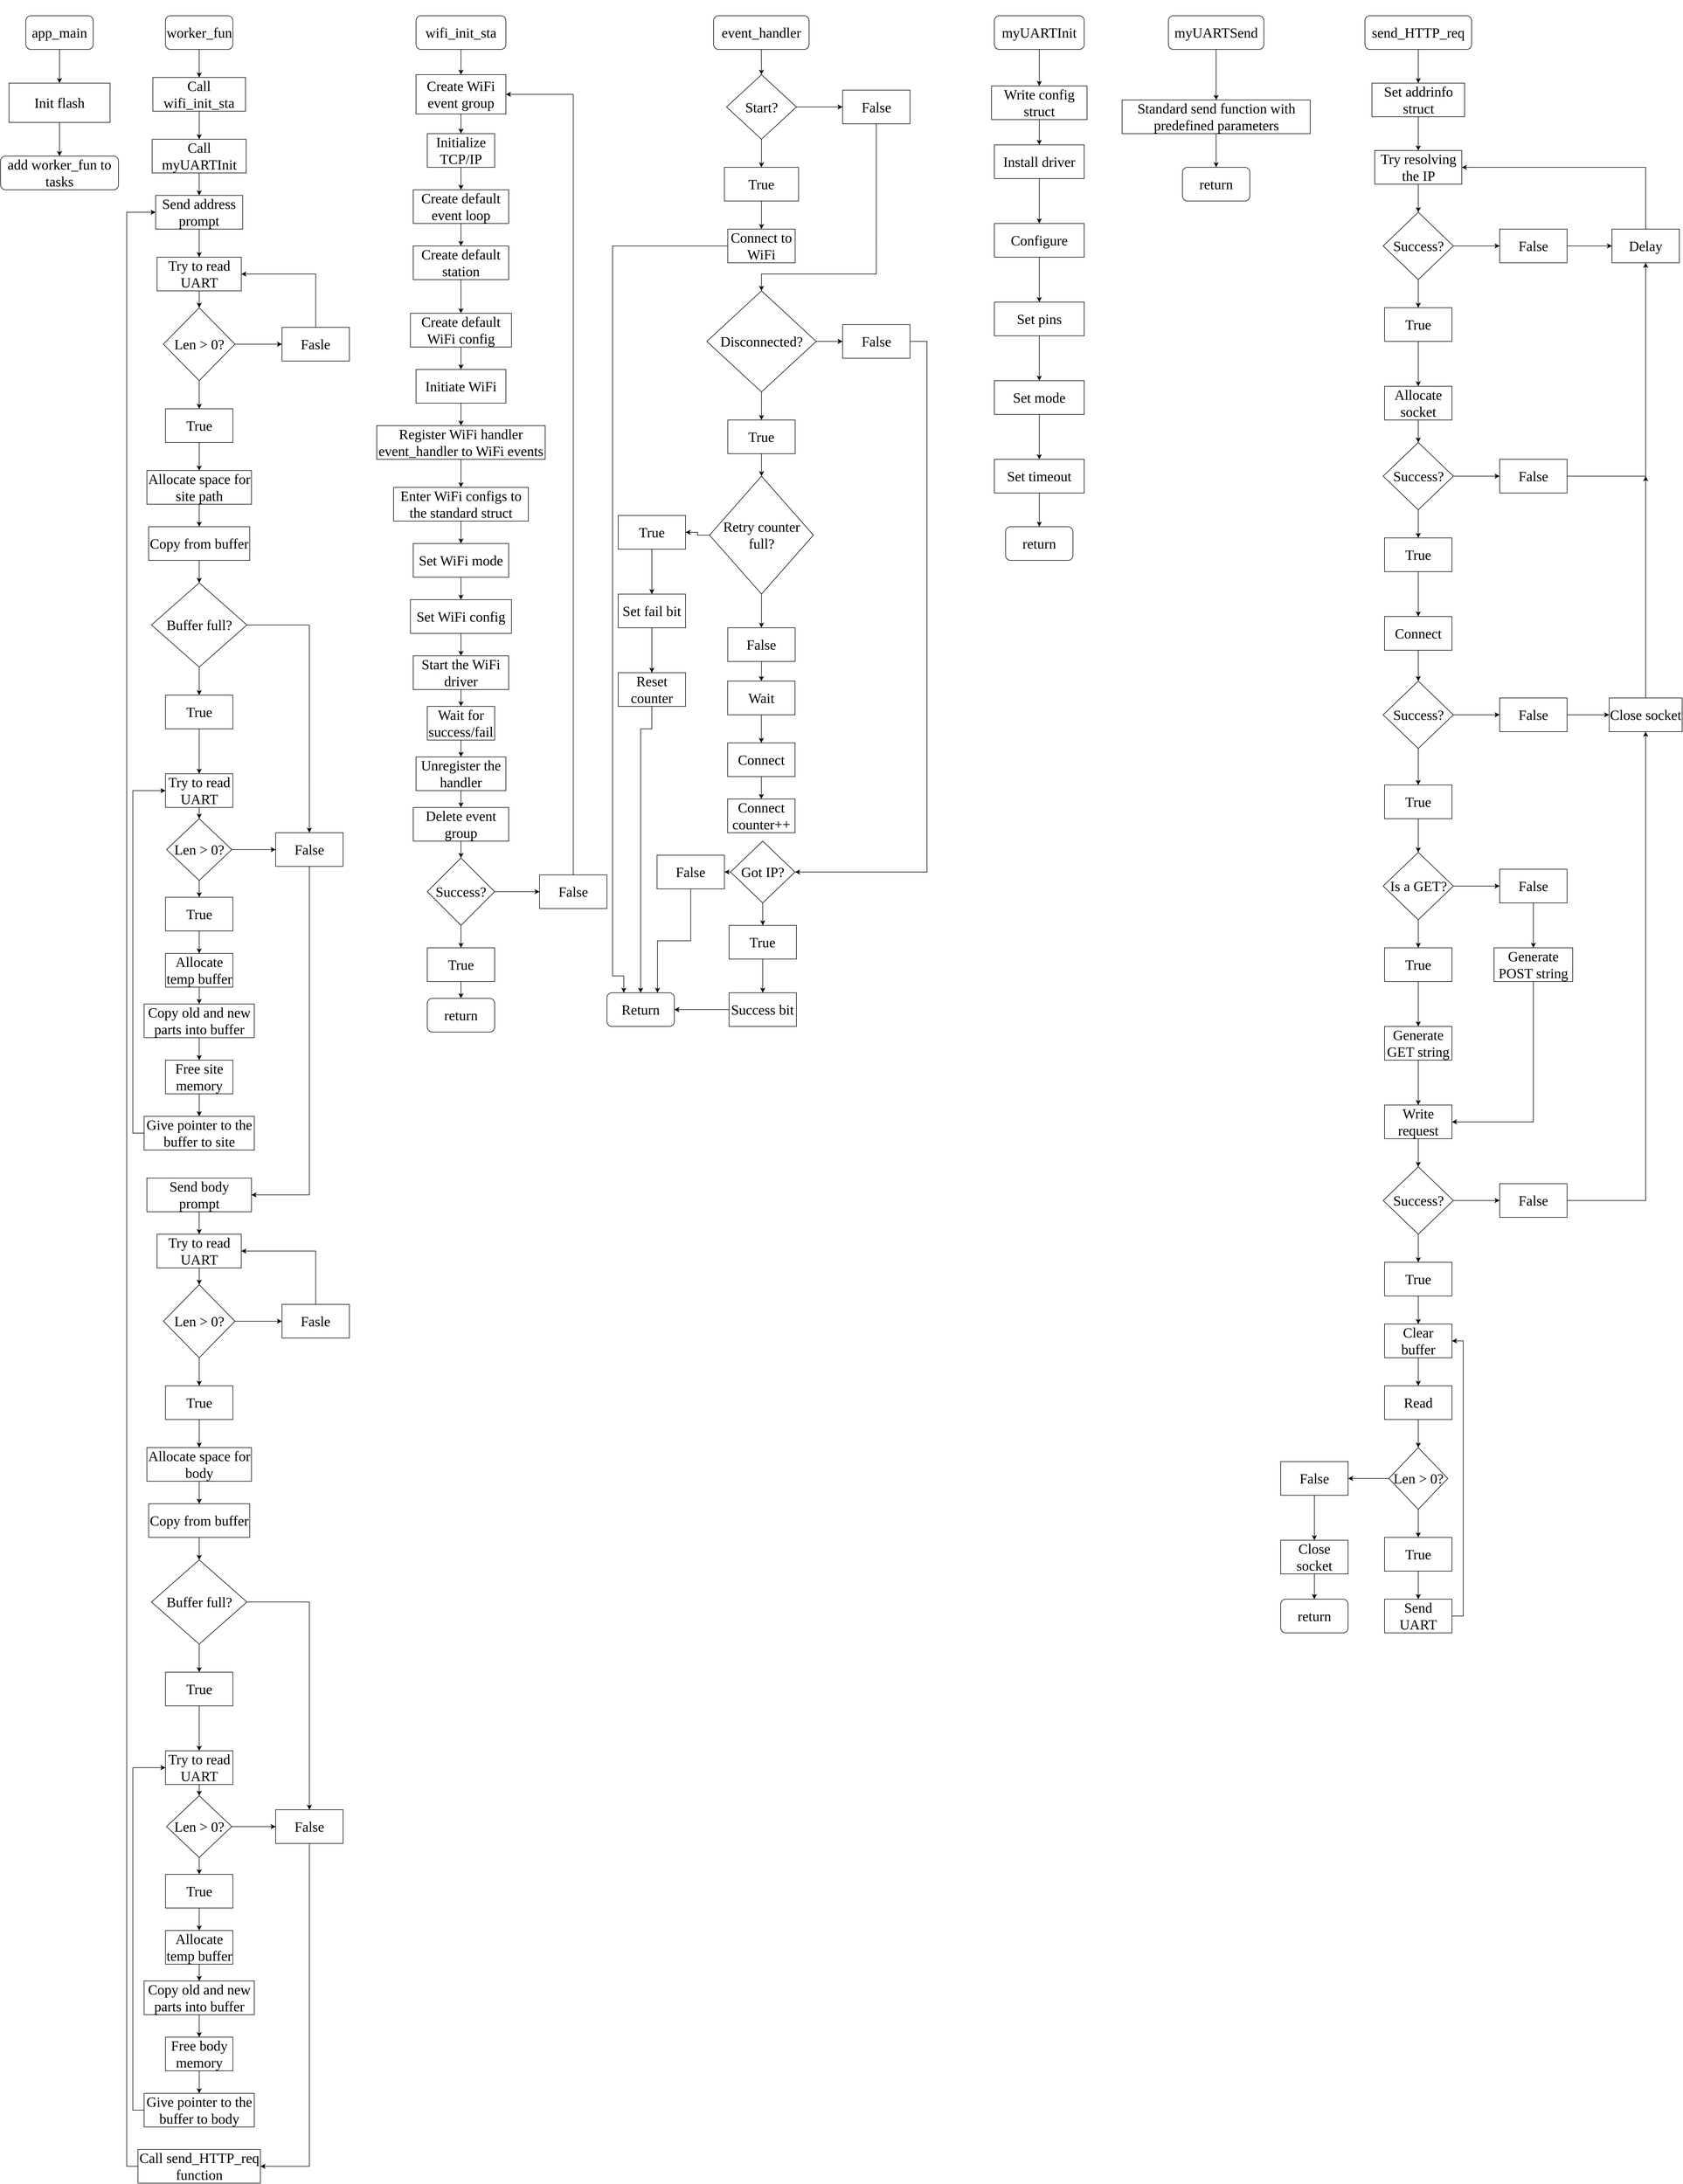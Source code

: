 <mxfile version="16.4.7" type="device"><diagram id="FSDw6PR9maqad-Dx_KCO" name="Page-1"><mxGraphModel dx="508" dy="834" grid="1" gridSize="10" guides="1" tooltips="1" connect="1" arrows="1" fold="1" page="1" pageScale="1" pageWidth="850" pageHeight="1100" math="0" shadow="0"><root><mxCell id="0"/><mxCell id="1" parent="0"/><mxCell id="ADdRHquNuOCM6184fn0Q-3" value="" style="edgeStyle=orthogonalEdgeStyle;rounded=0;orthogonalLoop=1;jettySize=auto;html=1;fontFamily=Times New Roman;fontSize=13;" edge="1" parent="1" source="ADdRHquNuOCM6184fn0Q-1" target="ADdRHquNuOCM6184fn0Q-2"><mxGeometry relative="1" as="geometry"/></mxCell><mxCell id="ADdRHquNuOCM6184fn0Q-1" value="&lt;h5 style=&quot;font-size: 25px&quot;&gt;&lt;span style=&quot;font-weight: normal&quot;&gt;&lt;font face=&quot;Times New Roman&quot;&gt;app_main&lt;/font&gt;&lt;/span&gt;&lt;br&gt;&lt;/h5&gt;" style="rounded=1;whiteSpace=wrap;html=1;" vertex="1" parent="1"><mxGeometry x="75" y="40" width="120" height="60" as="geometry"/></mxCell><mxCell id="ADdRHquNuOCM6184fn0Q-5" value="" style="edgeStyle=orthogonalEdgeStyle;rounded=0;orthogonalLoop=1;jettySize=auto;html=1;fontFamily=Times New Roman;fontSize=25;" edge="1" parent="1" source="ADdRHquNuOCM6184fn0Q-2" target="ADdRHquNuOCM6184fn0Q-4"><mxGeometry relative="1" as="geometry"/></mxCell><mxCell id="ADdRHquNuOCM6184fn0Q-2" value="&lt;font style=&quot;font-size: 25px&quot;&gt;Init flash&lt;br&gt;&lt;/font&gt;" style="rounded=0;whiteSpace=wrap;html=1;fontFamily=Times New Roman;fontSize=13;" vertex="1" parent="1"><mxGeometry x="45" y="160" width="180" height="70" as="geometry"/></mxCell><mxCell id="ADdRHquNuOCM6184fn0Q-4" value="add worker_fun to tasks" style="rounded=1;whiteSpace=wrap;html=1;fontFamily=Times New Roman;fontSize=25;" vertex="1" parent="1"><mxGeometry x="30" y="290" width="210" height="60" as="geometry"/></mxCell><mxCell id="ADdRHquNuOCM6184fn0Q-9" value="" style="edgeStyle=orthogonalEdgeStyle;rounded=0;orthogonalLoop=1;jettySize=auto;html=1;fontFamily=Times New Roman;fontSize=25;" edge="1" parent="1" source="ADdRHquNuOCM6184fn0Q-7" target="ADdRHquNuOCM6184fn0Q-8"><mxGeometry relative="1" as="geometry"/></mxCell><mxCell id="ADdRHquNuOCM6184fn0Q-7" value="worker_fun" style="rounded=1;whiteSpace=wrap;html=1;fontFamily=Times New Roman;fontSize=25;" vertex="1" parent="1"><mxGeometry x="323.75" y="40" width="120" height="60" as="geometry"/></mxCell><mxCell id="ADdRHquNuOCM6184fn0Q-11" value="" style="edgeStyle=orthogonalEdgeStyle;rounded=0;orthogonalLoop=1;jettySize=auto;html=1;fontFamily=Times New Roman;fontSize=25;" edge="1" parent="1" source="ADdRHquNuOCM6184fn0Q-8" target="ADdRHquNuOCM6184fn0Q-10"><mxGeometry relative="1" as="geometry"/></mxCell><mxCell id="ADdRHquNuOCM6184fn0Q-8" value="Call wifi_init_sta" style="rounded=0;whiteSpace=wrap;html=1;fontFamily=Times New Roman;fontSize=25;" vertex="1" parent="1"><mxGeometry x="301.25" y="150" width="165" height="60" as="geometry"/></mxCell><mxCell id="ADdRHquNuOCM6184fn0Q-13" value="" style="edgeStyle=orthogonalEdgeStyle;rounded=0;orthogonalLoop=1;jettySize=auto;html=1;fontFamily=Times New Roman;fontSize=25;" edge="1" parent="1" source="ADdRHquNuOCM6184fn0Q-10" target="ADdRHquNuOCM6184fn0Q-12"><mxGeometry relative="1" as="geometry"/></mxCell><mxCell id="ADdRHquNuOCM6184fn0Q-10" value="Call myUARTInit" style="rounded=0;whiteSpace=wrap;html=1;fontFamily=Times New Roman;fontSize=25;" vertex="1" parent="1"><mxGeometry x="300" y="260" width="167.5" height="60" as="geometry"/></mxCell><mxCell id="ADdRHquNuOCM6184fn0Q-15" value="" style="edgeStyle=orthogonalEdgeStyle;rounded=0;orthogonalLoop=1;jettySize=auto;html=1;fontFamily=Times New Roman;fontSize=25;" edge="1" parent="1" source="ADdRHquNuOCM6184fn0Q-12" target="ADdRHquNuOCM6184fn0Q-14"><mxGeometry relative="1" as="geometry"/></mxCell><mxCell id="ADdRHquNuOCM6184fn0Q-12" value="Send address prompt" style="rounded=0;whiteSpace=wrap;html=1;fontFamily=Times New Roman;fontSize=25;" vertex="1" parent="1"><mxGeometry x="306.25" y="360" width="155" height="60" as="geometry"/></mxCell><mxCell id="ADdRHquNuOCM6184fn0Q-21" value="" style="edgeStyle=orthogonalEdgeStyle;rounded=0;orthogonalLoop=1;jettySize=auto;html=1;fontFamily=Times New Roman;fontSize=25;" edge="1" parent="1" source="ADdRHquNuOCM6184fn0Q-14" target="ADdRHquNuOCM6184fn0Q-20"><mxGeometry relative="1" as="geometry"/></mxCell><mxCell id="ADdRHquNuOCM6184fn0Q-14" value="Try to read UART" style="whiteSpace=wrap;html=1;fontSize=25;fontFamily=Times New Roman;rounded=0;" vertex="1" parent="1"><mxGeometry x="308.75" y="470" width="150" height="60" as="geometry"/></mxCell><mxCell id="ADdRHquNuOCM6184fn0Q-24" value="" style="edgeStyle=orthogonalEdgeStyle;rounded=0;orthogonalLoop=1;jettySize=auto;html=1;fontFamily=Times New Roman;fontSize=25;" edge="1" parent="1" source="ADdRHquNuOCM6184fn0Q-20" target="ADdRHquNuOCM6184fn0Q-23"><mxGeometry relative="1" as="geometry"/></mxCell><mxCell id="ADdRHquNuOCM6184fn0Q-37" value="" style="edgeStyle=orthogonalEdgeStyle;rounded=0;orthogonalLoop=1;jettySize=auto;html=1;fontFamily=Times New Roman;fontSize=25;" edge="1" parent="1" source="ADdRHquNuOCM6184fn0Q-20" target="ADdRHquNuOCM6184fn0Q-36"><mxGeometry relative="1" as="geometry"/></mxCell><mxCell id="ADdRHquNuOCM6184fn0Q-20" value="Len &amp;gt; 0?" style="rhombus;whiteSpace=wrap;html=1;fontSize=25;fontFamily=Times New Roman;rounded=0;" vertex="1" parent="1"><mxGeometry x="320" y="560" width="127.5" height="130" as="geometry"/></mxCell><mxCell id="ADdRHquNuOCM6184fn0Q-35" style="edgeStyle=orthogonalEdgeStyle;rounded=0;orthogonalLoop=1;jettySize=auto;html=1;fontFamily=Times New Roman;fontSize=25;entryX=1;entryY=0.5;entryDx=0;entryDy=0;" edge="1" parent="1" source="ADdRHquNuOCM6184fn0Q-23" target="ADdRHquNuOCM6184fn0Q-14"><mxGeometry relative="1" as="geometry"><mxPoint x="510" y="500" as="targetPoint"/><Array as="points"><mxPoint x="591" y="500"/></Array></mxGeometry></mxCell><mxCell id="ADdRHquNuOCM6184fn0Q-23" value="Fasle" style="whiteSpace=wrap;html=1;fontSize=25;fontFamily=Times New Roman;rounded=0;" vertex="1" parent="1"><mxGeometry x="531.25" y="595" width="120" height="60" as="geometry"/></mxCell><mxCell id="ADdRHquNuOCM6184fn0Q-39" value="" style="edgeStyle=orthogonalEdgeStyle;rounded=0;orthogonalLoop=1;jettySize=auto;html=1;fontFamily=Times New Roman;fontSize=25;" edge="1" parent="1" source="ADdRHquNuOCM6184fn0Q-36" target="ADdRHquNuOCM6184fn0Q-38"><mxGeometry relative="1" as="geometry"/></mxCell><mxCell id="ADdRHquNuOCM6184fn0Q-36" value="True" style="whiteSpace=wrap;html=1;fontSize=25;fontFamily=Times New Roman;rounded=0;" vertex="1" parent="1"><mxGeometry x="323.75" y="740" width="120" height="60" as="geometry"/></mxCell><mxCell id="ADdRHquNuOCM6184fn0Q-42" value="" style="edgeStyle=orthogonalEdgeStyle;rounded=0;orthogonalLoop=1;jettySize=auto;html=1;fontFamily=Times New Roman;fontSize=25;" edge="1" parent="1" source="ADdRHquNuOCM6184fn0Q-38" target="ADdRHquNuOCM6184fn0Q-41"><mxGeometry relative="1" as="geometry"/></mxCell><mxCell id="ADdRHquNuOCM6184fn0Q-38" value="Allocate space for site path" style="whiteSpace=wrap;html=1;fontSize=25;fontFamily=Times New Roman;rounded=0;" vertex="1" parent="1"><mxGeometry x="290.63" y="850" width="186.25" height="60" as="geometry"/></mxCell><mxCell id="ADdRHquNuOCM6184fn0Q-44" value="" style="edgeStyle=orthogonalEdgeStyle;rounded=0;orthogonalLoop=1;jettySize=auto;html=1;fontFamily=Times New Roman;fontSize=25;" edge="1" parent="1" source="ADdRHquNuOCM6184fn0Q-41" target="ADdRHquNuOCM6184fn0Q-43"><mxGeometry relative="1" as="geometry"/></mxCell><mxCell id="ADdRHquNuOCM6184fn0Q-41" value="Copy from buffer" style="whiteSpace=wrap;html=1;fontSize=25;fontFamily=Times New Roman;rounded=0;" vertex="1" parent="1"><mxGeometry x="293.75" y="950" width="180" height="60" as="geometry"/></mxCell><mxCell id="ADdRHquNuOCM6184fn0Q-46" value="" style="edgeStyle=orthogonalEdgeStyle;rounded=0;orthogonalLoop=1;jettySize=auto;html=1;fontFamily=Times New Roman;fontSize=25;" edge="1" parent="1" source="ADdRHquNuOCM6184fn0Q-43" target="ADdRHquNuOCM6184fn0Q-45"><mxGeometry relative="1" as="geometry"/></mxCell><mxCell id="ADdRHquNuOCM6184fn0Q-73" value="" style="edgeStyle=orthogonalEdgeStyle;rounded=0;orthogonalLoop=1;jettySize=auto;html=1;fontFamily=Times New Roman;fontSize=25;entryX=0.5;entryY=0;entryDx=0;entryDy=0;" edge="1" parent="1" source="ADdRHquNuOCM6184fn0Q-43" target="ADdRHquNuOCM6184fn0Q-66"><mxGeometry relative="1" as="geometry"><mxPoint x="573.75" y="1125" as="targetPoint"/></mxGeometry></mxCell><mxCell id="ADdRHquNuOCM6184fn0Q-43" value="Buffer full?" style="rhombus;whiteSpace=wrap;html=1;fontSize=25;fontFamily=Times New Roman;rounded=0;" vertex="1" parent="1"><mxGeometry x="298.75" y="1050" width="170" height="150" as="geometry"/></mxCell><mxCell id="ADdRHquNuOCM6184fn0Q-48" value="" style="edgeStyle=orthogonalEdgeStyle;rounded=0;orthogonalLoop=1;jettySize=auto;html=1;fontFamily=Times New Roman;fontSize=25;" edge="1" parent="1" source="ADdRHquNuOCM6184fn0Q-45" target="ADdRHquNuOCM6184fn0Q-47"><mxGeometry relative="1" as="geometry"/></mxCell><mxCell id="ADdRHquNuOCM6184fn0Q-45" value="True" style="whiteSpace=wrap;html=1;fontSize=25;fontFamily=Times New Roman;rounded=0;" vertex="1" parent="1"><mxGeometry x="323.75" y="1250" width="120" height="60" as="geometry"/></mxCell><mxCell id="ADdRHquNuOCM6184fn0Q-61" value="" style="edgeStyle=orthogonalEdgeStyle;rounded=0;orthogonalLoop=1;jettySize=auto;html=1;fontFamily=Times New Roman;fontSize=25;" edge="1" parent="1" source="ADdRHquNuOCM6184fn0Q-47" target="ADdRHquNuOCM6184fn0Q-60"><mxGeometry relative="1" as="geometry"/></mxCell><mxCell id="ADdRHquNuOCM6184fn0Q-47" value="Try to read UART" style="whiteSpace=wrap;html=1;fontSize=25;fontFamily=Times New Roman;rounded=0;" vertex="1" parent="1"><mxGeometry x="323.75" y="1390" width="120" height="60" as="geometry"/></mxCell><mxCell id="ADdRHquNuOCM6184fn0Q-52" value="" style="edgeStyle=orthogonalEdgeStyle;rounded=0;orthogonalLoop=1;jettySize=auto;html=1;fontFamily=Times New Roman;fontSize=25;" edge="1" parent="1" source="ADdRHquNuOCM6184fn0Q-49" target="ADdRHquNuOCM6184fn0Q-51"><mxGeometry relative="1" as="geometry"/></mxCell><mxCell id="ADdRHquNuOCM6184fn0Q-49" value="Allocate temp buffer" style="whiteSpace=wrap;html=1;fontSize=25;fontFamily=Times New Roman;rounded=0;" vertex="1" parent="1"><mxGeometry x="323.75" y="1710" width="120" height="60" as="geometry"/></mxCell><mxCell id="ADdRHquNuOCM6184fn0Q-54" value="" style="edgeStyle=orthogonalEdgeStyle;rounded=0;orthogonalLoop=1;jettySize=auto;html=1;fontFamily=Times New Roman;fontSize=25;" edge="1" parent="1" source="ADdRHquNuOCM6184fn0Q-51" target="ADdRHquNuOCM6184fn0Q-53"><mxGeometry relative="1" as="geometry"/></mxCell><mxCell id="ADdRHquNuOCM6184fn0Q-51" value="Copy old and new parts into buffer" style="whiteSpace=wrap;html=1;fontSize=25;fontFamily=Times New Roman;rounded=0;" vertex="1" parent="1"><mxGeometry x="285.63" y="1800" width="196.25" height="60" as="geometry"/></mxCell><mxCell id="ADdRHquNuOCM6184fn0Q-56" value="" style="edgeStyle=orthogonalEdgeStyle;rounded=0;orthogonalLoop=1;jettySize=auto;html=1;fontFamily=Times New Roman;fontSize=25;" edge="1" parent="1" source="ADdRHquNuOCM6184fn0Q-53" target="ADdRHquNuOCM6184fn0Q-55"><mxGeometry relative="1" as="geometry"/></mxCell><mxCell id="ADdRHquNuOCM6184fn0Q-53" value="Free site memory" style="whiteSpace=wrap;html=1;fontSize=25;fontFamily=Times New Roman;rounded=0;" vertex="1" parent="1"><mxGeometry x="323.755" y="1900" width="120" height="60" as="geometry"/></mxCell><mxCell id="ADdRHquNuOCM6184fn0Q-71" style="edgeStyle=orthogonalEdgeStyle;rounded=0;orthogonalLoop=1;jettySize=auto;html=1;entryX=0;entryY=0.5;entryDx=0;entryDy=0;fontFamily=Times New Roman;fontSize=25;exitX=0;exitY=0.5;exitDx=0;exitDy=0;" edge="1" parent="1" source="ADdRHquNuOCM6184fn0Q-55" target="ADdRHquNuOCM6184fn0Q-47"><mxGeometry relative="1" as="geometry"/></mxCell><mxCell id="ADdRHquNuOCM6184fn0Q-55" value="Give pointer to the buffer to site" style="whiteSpace=wrap;html=1;fontSize=25;fontFamily=Times New Roman;rounded=0;" vertex="1" parent="1"><mxGeometry x="285.63" y="2000" width="196.25" height="60" as="geometry"/></mxCell><mxCell id="ADdRHquNuOCM6184fn0Q-65" value="" style="edgeStyle=orthogonalEdgeStyle;rounded=0;orthogonalLoop=1;jettySize=auto;html=1;fontFamily=Times New Roman;fontSize=25;" edge="1" parent="1" source="ADdRHquNuOCM6184fn0Q-60" target="ADdRHquNuOCM6184fn0Q-63"><mxGeometry relative="1" as="geometry"/></mxCell><mxCell id="ADdRHquNuOCM6184fn0Q-67" value="" style="edgeStyle=orthogonalEdgeStyle;rounded=0;orthogonalLoop=1;jettySize=auto;html=1;fontFamily=Times New Roman;fontSize=25;" edge="1" parent="1" source="ADdRHquNuOCM6184fn0Q-60" target="ADdRHquNuOCM6184fn0Q-66"><mxGeometry relative="1" as="geometry"/></mxCell><mxCell id="ADdRHquNuOCM6184fn0Q-60" value="Len &amp;gt; 0?" style="rhombus;whiteSpace=wrap;html=1;rounded=0;shadow=0;sketch=0;fontFamily=Times New Roman;fontSize=25;" vertex="1" parent="1"><mxGeometry x="325.63" y="1470" width="116.25" height="110" as="geometry"/></mxCell><mxCell id="ADdRHquNuOCM6184fn0Q-64" value="" style="edgeStyle=orthogonalEdgeStyle;rounded=0;orthogonalLoop=1;jettySize=auto;html=1;fontFamily=Times New Roman;fontSize=25;" edge="1" parent="1" source="ADdRHquNuOCM6184fn0Q-63" target="ADdRHquNuOCM6184fn0Q-49"><mxGeometry relative="1" as="geometry"/></mxCell><mxCell id="ADdRHquNuOCM6184fn0Q-63" value="True" style="rounded=0;whiteSpace=wrap;html=1;shadow=0;sketch=0;fontFamily=Times New Roman;fontSize=25;" vertex="1" parent="1"><mxGeometry x="323.76" y="1610" width="120" height="60" as="geometry"/></mxCell><mxCell id="ADdRHquNuOCM6184fn0Q-70" style="edgeStyle=orthogonalEdgeStyle;rounded=0;orthogonalLoop=1;jettySize=auto;html=1;entryX=1;entryY=0.5;entryDx=0;entryDy=0;fontFamily=Times New Roman;fontSize=25;exitX=0.5;exitY=1;exitDx=0;exitDy=0;" edge="1" parent="1" source="ADdRHquNuOCM6184fn0Q-66" target="ADdRHquNuOCM6184fn0Q-68"><mxGeometry relative="1" as="geometry"/></mxCell><mxCell id="ADdRHquNuOCM6184fn0Q-66" value="False" style="whiteSpace=wrap;html=1;fontSize=25;fontFamily=Times New Roman;rounded=0;shadow=0;sketch=0;" vertex="1" parent="1"><mxGeometry x="520.005" y="1495" width="120" height="60" as="geometry"/></mxCell><mxCell id="ADdRHquNuOCM6184fn0Q-112" value="" style="edgeStyle=orthogonalEdgeStyle;rounded=0;orthogonalLoop=1;jettySize=auto;html=1;fontFamily=Times New Roman;fontSize=25;" edge="1" parent="1" source="ADdRHquNuOCM6184fn0Q-68" target="ADdRHquNuOCM6184fn0Q-77"><mxGeometry relative="1" as="geometry"/></mxCell><mxCell id="ADdRHquNuOCM6184fn0Q-68" value="Send body prompt" style="rounded=0;whiteSpace=wrap;html=1;shadow=0;sketch=0;fontFamily=Times New Roman;fontSize=25;" vertex="1" parent="1"><mxGeometry x="290.64" y="2110" width="186.24" height="60" as="geometry"/></mxCell><mxCell id="ADdRHquNuOCM6184fn0Q-76" value="" style="edgeStyle=orthogonalEdgeStyle;rounded=0;orthogonalLoop=1;jettySize=auto;html=1;fontFamily=Times New Roman;fontSize=25;" edge="1" parent="1" source="ADdRHquNuOCM6184fn0Q-77" target="ADdRHquNuOCM6184fn0Q-80"><mxGeometry relative="1" as="geometry"/></mxCell><mxCell id="ADdRHquNuOCM6184fn0Q-77" value="Try to read UART" style="whiteSpace=wrap;html=1;fontSize=25;fontFamily=Times New Roman;rounded=0;" vertex="1" parent="1"><mxGeometry x="308.75" y="2210" width="150" height="60" as="geometry"/></mxCell><mxCell id="ADdRHquNuOCM6184fn0Q-78" value="" style="edgeStyle=orthogonalEdgeStyle;rounded=0;orthogonalLoop=1;jettySize=auto;html=1;fontFamily=Times New Roman;fontSize=25;" edge="1" parent="1" source="ADdRHquNuOCM6184fn0Q-80" target="ADdRHquNuOCM6184fn0Q-82"><mxGeometry relative="1" as="geometry"/></mxCell><mxCell id="ADdRHquNuOCM6184fn0Q-79" value="" style="edgeStyle=orthogonalEdgeStyle;rounded=0;orthogonalLoop=1;jettySize=auto;html=1;fontFamily=Times New Roman;fontSize=25;" edge="1" parent="1" source="ADdRHquNuOCM6184fn0Q-80" target="ADdRHquNuOCM6184fn0Q-84"><mxGeometry relative="1" as="geometry"/></mxCell><mxCell id="ADdRHquNuOCM6184fn0Q-80" value="Len &amp;gt; 0?" style="rhombus;whiteSpace=wrap;html=1;fontSize=25;fontFamily=Times New Roman;rounded=0;" vertex="1" parent="1"><mxGeometry x="320" y="2300" width="127.5" height="130" as="geometry"/></mxCell><mxCell id="ADdRHquNuOCM6184fn0Q-81" style="edgeStyle=orthogonalEdgeStyle;rounded=0;orthogonalLoop=1;jettySize=auto;html=1;fontFamily=Times New Roman;fontSize=25;entryX=1;entryY=0.5;entryDx=0;entryDy=0;" edge="1" parent="1" source="ADdRHquNuOCM6184fn0Q-82" target="ADdRHquNuOCM6184fn0Q-77"><mxGeometry relative="1" as="geometry"><mxPoint x="510" y="2240" as="targetPoint"/><Array as="points"><mxPoint x="591" y="2240"/></Array></mxGeometry></mxCell><mxCell id="ADdRHquNuOCM6184fn0Q-82" value="Fasle" style="whiteSpace=wrap;html=1;fontSize=25;fontFamily=Times New Roman;rounded=0;" vertex="1" parent="1"><mxGeometry x="531.25" y="2335" width="120" height="60" as="geometry"/></mxCell><mxCell id="ADdRHquNuOCM6184fn0Q-83" value="" style="edgeStyle=orthogonalEdgeStyle;rounded=0;orthogonalLoop=1;jettySize=auto;html=1;fontFamily=Times New Roman;fontSize=25;" edge="1" parent="1" source="ADdRHquNuOCM6184fn0Q-84" target="ADdRHquNuOCM6184fn0Q-86"><mxGeometry relative="1" as="geometry"/></mxCell><mxCell id="ADdRHquNuOCM6184fn0Q-84" value="True" style="whiteSpace=wrap;html=1;fontSize=25;fontFamily=Times New Roman;rounded=0;" vertex="1" parent="1"><mxGeometry x="323.75" y="2480" width="120" height="60" as="geometry"/></mxCell><mxCell id="ADdRHquNuOCM6184fn0Q-85" value="" style="edgeStyle=orthogonalEdgeStyle;rounded=0;orthogonalLoop=1;jettySize=auto;html=1;fontFamily=Times New Roman;fontSize=25;" edge="1" parent="1" source="ADdRHquNuOCM6184fn0Q-86" target="ADdRHquNuOCM6184fn0Q-88"><mxGeometry relative="1" as="geometry"/></mxCell><mxCell id="ADdRHquNuOCM6184fn0Q-86" value="Allocate space for body" style="whiteSpace=wrap;html=1;fontSize=25;fontFamily=Times New Roman;rounded=0;" vertex="1" parent="1"><mxGeometry x="290.63" y="2590" width="186.25" height="60" as="geometry"/></mxCell><mxCell id="ADdRHquNuOCM6184fn0Q-87" value="" style="edgeStyle=orthogonalEdgeStyle;rounded=0;orthogonalLoop=1;jettySize=auto;html=1;fontFamily=Times New Roman;fontSize=25;" edge="1" parent="1" source="ADdRHquNuOCM6184fn0Q-88" target="ADdRHquNuOCM6184fn0Q-91"><mxGeometry relative="1" as="geometry"/></mxCell><mxCell id="ADdRHquNuOCM6184fn0Q-88" value="Copy from buffer" style="whiteSpace=wrap;html=1;fontSize=25;fontFamily=Times New Roman;rounded=0;" vertex="1" parent="1"><mxGeometry x="293.75" y="2690" width="180" height="60" as="geometry"/></mxCell><mxCell id="ADdRHquNuOCM6184fn0Q-89" value="" style="edgeStyle=orthogonalEdgeStyle;rounded=0;orthogonalLoop=1;jettySize=auto;html=1;fontFamily=Times New Roman;fontSize=25;" edge="1" parent="1" source="ADdRHquNuOCM6184fn0Q-91" target="ADdRHquNuOCM6184fn0Q-93"><mxGeometry relative="1" as="geometry"/></mxCell><mxCell id="ADdRHquNuOCM6184fn0Q-90" value="" style="edgeStyle=orthogonalEdgeStyle;rounded=0;orthogonalLoop=1;jettySize=auto;html=1;fontFamily=Times New Roman;fontSize=25;entryX=0.5;entryY=0;entryDx=0;entryDy=0;" edge="1" parent="1" source="ADdRHquNuOCM6184fn0Q-91" target="ADdRHquNuOCM6184fn0Q-110"><mxGeometry relative="1" as="geometry"><mxPoint x="573.75" y="2865" as="targetPoint"/></mxGeometry></mxCell><mxCell id="ADdRHquNuOCM6184fn0Q-91" value="Buffer full?" style="rhombus;whiteSpace=wrap;html=1;fontSize=25;fontFamily=Times New Roman;rounded=0;" vertex="1" parent="1"><mxGeometry x="298.75" y="2790" width="170" height="150" as="geometry"/></mxCell><mxCell id="ADdRHquNuOCM6184fn0Q-92" value="" style="edgeStyle=orthogonalEdgeStyle;rounded=0;orthogonalLoop=1;jettySize=auto;html=1;fontFamily=Times New Roman;fontSize=25;" edge="1" parent="1" source="ADdRHquNuOCM6184fn0Q-93" target="ADdRHquNuOCM6184fn0Q-95"><mxGeometry relative="1" as="geometry"/></mxCell><mxCell id="ADdRHquNuOCM6184fn0Q-93" value="True" style="whiteSpace=wrap;html=1;fontSize=25;fontFamily=Times New Roman;rounded=0;" vertex="1" parent="1"><mxGeometry x="323.75" y="2990" width="120" height="60" as="geometry"/></mxCell><mxCell id="ADdRHquNuOCM6184fn0Q-94" value="" style="edgeStyle=orthogonalEdgeStyle;rounded=0;orthogonalLoop=1;jettySize=auto;html=1;fontFamily=Times New Roman;fontSize=25;" edge="1" parent="1" source="ADdRHquNuOCM6184fn0Q-95" target="ADdRHquNuOCM6184fn0Q-106"><mxGeometry relative="1" as="geometry"/></mxCell><mxCell id="ADdRHquNuOCM6184fn0Q-95" value="Try to read UART" style="whiteSpace=wrap;html=1;fontSize=25;fontFamily=Times New Roman;rounded=0;" vertex="1" parent="1"><mxGeometry x="323.75" y="3130" width="120" height="60" as="geometry"/></mxCell><mxCell id="ADdRHquNuOCM6184fn0Q-96" value="" style="edgeStyle=orthogonalEdgeStyle;rounded=0;orthogonalLoop=1;jettySize=auto;html=1;fontFamily=Times New Roman;fontSize=25;" edge="1" parent="1" source="ADdRHquNuOCM6184fn0Q-97" target="ADdRHquNuOCM6184fn0Q-99"><mxGeometry relative="1" as="geometry"/></mxCell><mxCell id="ADdRHquNuOCM6184fn0Q-97" value="Allocate temp buffer" style="whiteSpace=wrap;html=1;fontSize=25;fontFamily=Times New Roman;rounded=0;" vertex="1" parent="1"><mxGeometry x="323.75" y="3450" width="120" height="60" as="geometry"/></mxCell><mxCell id="ADdRHquNuOCM6184fn0Q-98" value="" style="edgeStyle=orthogonalEdgeStyle;rounded=0;orthogonalLoop=1;jettySize=auto;html=1;fontFamily=Times New Roman;fontSize=25;" edge="1" parent="1" source="ADdRHquNuOCM6184fn0Q-99" target="ADdRHquNuOCM6184fn0Q-101"><mxGeometry relative="1" as="geometry"/></mxCell><mxCell id="ADdRHquNuOCM6184fn0Q-99" value="Copy old and new parts into buffer" style="whiteSpace=wrap;html=1;fontSize=25;fontFamily=Times New Roman;rounded=0;" vertex="1" parent="1"><mxGeometry x="285.63" y="3540" width="196.25" height="60" as="geometry"/></mxCell><mxCell id="ADdRHquNuOCM6184fn0Q-100" value="" style="edgeStyle=orthogonalEdgeStyle;rounded=0;orthogonalLoop=1;jettySize=auto;html=1;fontFamily=Times New Roman;fontSize=25;" edge="1" parent="1" source="ADdRHquNuOCM6184fn0Q-101" target="ADdRHquNuOCM6184fn0Q-103"><mxGeometry relative="1" as="geometry"/></mxCell><mxCell id="ADdRHquNuOCM6184fn0Q-101" value="Free body memory" style="whiteSpace=wrap;html=1;fontSize=25;fontFamily=Times New Roman;rounded=0;" vertex="1" parent="1"><mxGeometry x="323.755" y="3640" width="120" height="60" as="geometry"/></mxCell><mxCell id="ADdRHquNuOCM6184fn0Q-102" style="edgeStyle=orthogonalEdgeStyle;rounded=0;orthogonalLoop=1;jettySize=auto;html=1;entryX=0;entryY=0.5;entryDx=0;entryDy=0;fontFamily=Times New Roman;fontSize=25;exitX=0;exitY=0.5;exitDx=0;exitDy=0;" edge="1" parent="1" source="ADdRHquNuOCM6184fn0Q-103" target="ADdRHquNuOCM6184fn0Q-95"><mxGeometry relative="1" as="geometry"/></mxCell><mxCell id="ADdRHquNuOCM6184fn0Q-103" value="Give pointer to the buffer to body" style="whiteSpace=wrap;html=1;fontSize=25;fontFamily=Times New Roman;rounded=0;" vertex="1" parent="1"><mxGeometry x="285.63" y="3740" width="196.25" height="60" as="geometry"/></mxCell><mxCell id="ADdRHquNuOCM6184fn0Q-104" value="" style="edgeStyle=orthogonalEdgeStyle;rounded=0;orthogonalLoop=1;jettySize=auto;html=1;fontFamily=Times New Roman;fontSize=25;" edge="1" parent="1" source="ADdRHquNuOCM6184fn0Q-106" target="ADdRHquNuOCM6184fn0Q-108"><mxGeometry relative="1" as="geometry"/></mxCell><mxCell id="ADdRHquNuOCM6184fn0Q-105" value="" style="edgeStyle=orthogonalEdgeStyle;rounded=0;orthogonalLoop=1;jettySize=auto;html=1;fontFamily=Times New Roman;fontSize=25;" edge="1" parent="1" source="ADdRHquNuOCM6184fn0Q-106" target="ADdRHquNuOCM6184fn0Q-110"><mxGeometry relative="1" as="geometry"/></mxCell><mxCell id="ADdRHquNuOCM6184fn0Q-106" value="Len &amp;gt; 0?" style="rhombus;whiteSpace=wrap;html=1;rounded=0;shadow=0;sketch=0;fontFamily=Times New Roman;fontSize=25;" vertex="1" parent="1"><mxGeometry x="325.63" y="3210" width="116.25" height="110" as="geometry"/></mxCell><mxCell id="ADdRHquNuOCM6184fn0Q-107" value="" style="edgeStyle=orthogonalEdgeStyle;rounded=0;orthogonalLoop=1;jettySize=auto;html=1;fontFamily=Times New Roman;fontSize=25;" edge="1" parent="1" source="ADdRHquNuOCM6184fn0Q-108" target="ADdRHquNuOCM6184fn0Q-97"><mxGeometry relative="1" as="geometry"/></mxCell><mxCell id="ADdRHquNuOCM6184fn0Q-108" value="True" style="rounded=0;whiteSpace=wrap;html=1;shadow=0;sketch=0;fontFamily=Times New Roman;fontSize=25;" vertex="1" parent="1"><mxGeometry x="323.76" y="3350" width="120" height="60" as="geometry"/></mxCell><mxCell id="ADdRHquNuOCM6184fn0Q-109" style="edgeStyle=orthogonalEdgeStyle;rounded=0;orthogonalLoop=1;jettySize=auto;html=1;fontFamily=Times New Roman;fontSize=25;exitX=0.5;exitY=1;exitDx=0;exitDy=0;entryX=1;entryY=0.5;entryDx=0;entryDy=0;" edge="1" parent="1" source="ADdRHquNuOCM6184fn0Q-110" target="ADdRHquNuOCM6184fn0Q-113"><mxGeometry relative="1" as="geometry"><mxPoint x="580" y="3830" as="targetPoint"/></mxGeometry></mxCell><mxCell id="ADdRHquNuOCM6184fn0Q-110" value="False" style="whiteSpace=wrap;html=1;fontSize=25;fontFamily=Times New Roman;rounded=0;shadow=0;sketch=0;" vertex="1" parent="1"><mxGeometry x="520.005" y="3235" width="120" height="60" as="geometry"/></mxCell><mxCell id="ADdRHquNuOCM6184fn0Q-114" style="edgeStyle=orthogonalEdgeStyle;rounded=0;orthogonalLoop=1;jettySize=auto;html=1;fontFamily=Times New Roman;fontSize=25;entryX=0;entryY=0.5;entryDx=0;entryDy=0;exitX=0;exitY=0.5;exitDx=0;exitDy=0;" edge="1" parent="1" source="ADdRHquNuOCM6184fn0Q-113" target="ADdRHquNuOCM6184fn0Q-12"><mxGeometry relative="1" as="geometry"><mxPoint x="220" y="410" as="targetPoint"/></mxGeometry></mxCell><mxCell id="ADdRHquNuOCM6184fn0Q-113" value="Call send_HTTP_req function" style="rounded=0;whiteSpace=wrap;html=1;shadow=0;sketch=0;fontFamily=Times New Roman;fontSize=25;" vertex="1" parent="1"><mxGeometry x="274.69" y="3840" width="218.12" height="60" as="geometry"/></mxCell><mxCell id="ADdRHquNuOCM6184fn0Q-122" value="" style="edgeStyle=orthogonalEdgeStyle;rounded=0;orthogonalLoop=1;jettySize=auto;html=1;fontFamily=Times New Roman;fontSize=25;" edge="1" parent="1" source="ADdRHquNuOCM6184fn0Q-116" target="ADdRHquNuOCM6184fn0Q-121"><mxGeometry relative="1" as="geometry"/></mxCell><mxCell id="ADdRHquNuOCM6184fn0Q-116" value="&lt;div&gt;wifi_init_sta&lt;/div&gt;" style="rounded=1;whiteSpace=wrap;html=1;shadow=0;sketch=0;fontFamily=Times New Roman;fontSize=25;" vertex="1" parent="1"><mxGeometry x="770" y="40" width="160" height="60" as="geometry"/></mxCell><mxCell id="ADdRHquNuOCM6184fn0Q-124" value="" style="edgeStyle=orthogonalEdgeStyle;rounded=0;orthogonalLoop=1;jettySize=auto;html=1;fontFamily=Times New Roman;fontSize=25;" edge="1" parent="1" source="ADdRHquNuOCM6184fn0Q-121" target="ADdRHquNuOCM6184fn0Q-123"><mxGeometry relative="1" as="geometry"/></mxCell><mxCell id="ADdRHquNuOCM6184fn0Q-121" value="Create WiFi event group" style="rounded=0;whiteSpace=wrap;html=1;shadow=0;sketch=0;fontFamily=Times New Roman;fontSize=25;" vertex="1" parent="1"><mxGeometry x="770" y="145" width="160" height="70" as="geometry"/></mxCell><mxCell id="ADdRHquNuOCM6184fn0Q-126" value="" style="edgeStyle=orthogonalEdgeStyle;rounded=0;orthogonalLoop=1;jettySize=auto;html=1;fontFamily=Times New Roman;fontSize=25;" edge="1" parent="1" source="ADdRHquNuOCM6184fn0Q-123" target="ADdRHquNuOCM6184fn0Q-125"><mxGeometry relative="1" as="geometry"/></mxCell><mxCell id="ADdRHquNuOCM6184fn0Q-123" value="Initialize TCP/IP" style="whiteSpace=wrap;html=1;fontSize=25;fontFamily=Times New Roman;rounded=0;shadow=0;sketch=0;" vertex="1" parent="1"><mxGeometry x="790" y="250" width="120" height="60" as="geometry"/></mxCell><mxCell id="ADdRHquNuOCM6184fn0Q-128" value="" style="edgeStyle=orthogonalEdgeStyle;rounded=0;orthogonalLoop=1;jettySize=auto;html=1;fontFamily=Times New Roman;fontSize=25;" edge="1" parent="1" source="ADdRHquNuOCM6184fn0Q-125" target="ADdRHquNuOCM6184fn0Q-127"><mxGeometry relative="1" as="geometry"/></mxCell><mxCell id="ADdRHquNuOCM6184fn0Q-125" value="Create default event loop" style="whiteSpace=wrap;html=1;fontSize=25;fontFamily=Times New Roman;rounded=0;shadow=0;sketch=0;" vertex="1" parent="1"><mxGeometry x="765" y="350" width="170" height="60" as="geometry"/></mxCell><mxCell id="ADdRHquNuOCM6184fn0Q-130" value="" style="edgeStyle=orthogonalEdgeStyle;rounded=0;orthogonalLoop=1;jettySize=auto;html=1;fontFamily=Times New Roman;fontSize=25;" edge="1" parent="1" source="ADdRHquNuOCM6184fn0Q-127" target="ADdRHquNuOCM6184fn0Q-129"><mxGeometry relative="1" as="geometry"/></mxCell><mxCell id="ADdRHquNuOCM6184fn0Q-127" value="Create default station" style="whiteSpace=wrap;html=1;fontSize=25;fontFamily=Times New Roman;rounded=0;shadow=0;sketch=0;" vertex="1" parent="1"><mxGeometry x="765" y="450" width="170" height="60" as="geometry"/></mxCell><mxCell id="ADdRHquNuOCM6184fn0Q-133" value="" style="edgeStyle=orthogonalEdgeStyle;rounded=0;orthogonalLoop=1;jettySize=auto;html=1;fontFamily=Times New Roman;fontSize=25;" edge="1" parent="1" source="ADdRHquNuOCM6184fn0Q-129" target="ADdRHquNuOCM6184fn0Q-132"><mxGeometry relative="1" as="geometry"/></mxCell><mxCell id="ADdRHquNuOCM6184fn0Q-129" value="Create default WiFi config" style="whiteSpace=wrap;html=1;fontSize=25;fontFamily=Times New Roman;rounded=0;shadow=0;sketch=0;" vertex="1" parent="1"><mxGeometry x="760" y="570" width="180" height="60" as="geometry"/></mxCell><mxCell id="ADdRHquNuOCM6184fn0Q-135" value="" style="edgeStyle=orthogonalEdgeStyle;rounded=0;orthogonalLoop=1;jettySize=auto;html=1;fontFamily=Times New Roman;fontSize=25;" edge="1" parent="1" source="ADdRHquNuOCM6184fn0Q-132" target="ADdRHquNuOCM6184fn0Q-134"><mxGeometry relative="1" as="geometry"/></mxCell><mxCell id="ADdRHquNuOCM6184fn0Q-132" value="Initiate WiFi" style="whiteSpace=wrap;html=1;fontSize=25;fontFamily=Times New Roman;rounded=0;shadow=0;sketch=0;" vertex="1" parent="1"><mxGeometry x="770" y="670" width="160" height="60" as="geometry"/></mxCell><mxCell id="ADdRHquNuOCM6184fn0Q-137" value="" style="edgeStyle=orthogonalEdgeStyle;rounded=0;orthogonalLoop=1;jettySize=auto;html=1;fontFamily=Times New Roman;fontSize=25;" edge="1" parent="1" source="ADdRHquNuOCM6184fn0Q-134" target="ADdRHquNuOCM6184fn0Q-136"><mxGeometry relative="1" as="geometry"/></mxCell><mxCell id="ADdRHquNuOCM6184fn0Q-134" value="Register WiFi handler event_handler to WiFi events" style="whiteSpace=wrap;html=1;fontSize=25;fontFamily=Times New Roman;rounded=0;shadow=0;sketch=0;" vertex="1" parent="1"><mxGeometry x="700" y="770" width="300" height="60" as="geometry"/></mxCell><mxCell id="ADdRHquNuOCM6184fn0Q-139" value="" style="edgeStyle=orthogonalEdgeStyle;rounded=0;orthogonalLoop=1;jettySize=auto;html=1;fontFamily=Times New Roman;fontSize=25;" edge="1" parent="1" source="ADdRHquNuOCM6184fn0Q-136" target="ADdRHquNuOCM6184fn0Q-138"><mxGeometry relative="1" as="geometry"/></mxCell><mxCell id="ADdRHquNuOCM6184fn0Q-136" value="Enter WiFi configs to the standard struct" style="whiteSpace=wrap;html=1;fontSize=25;fontFamily=Times New Roman;rounded=0;shadow=0;sketch=0;" vertex="1" parent="1"><mxGeometry x="730" y="880" width="240" height="60" as="geometry"/></mxCell><mxCell id="ADdRHquNuOCM6184fn0Q-141" value="" style="edgeStyle=orthogonalEdgeStyle;rounded=0;orthogonalLoop=1;jettySize=auto;html=1;fontFamily=Times New Roman;fontSize=25;" edge="1" parent="1" source="ADdRHquNuOCM6184fn0Q-138" target="ADdRHquNuOCM6184fn0Q-140"><mxGeometry relative="1" as="geometry"/></mxCell><mxCell id="ADdRHquNuOCM6184fn0Q-138" value="Set WiFi mode" style="whiteSpace=wrap;html=1;fontSize=25;fontFamily=Times New Roman;rounded=0;shadow=0;sketch=0;" vertex="1" parent="1"><mxGeometry x="765" y="980" width="170" height="60" as="geometry"/></mxCell><mxCell id="ADdRHquNuOCM6184fn0Q-143" value="" style="edgeStyle=orthogonalEdgeStyle;rounded=0;orthogonalLoop=1;jettySize=auto;html=1;fontFamily=Times New Roman;fontSize=25;" edge="1" parent="1" source="ADdRHquNuOCM6184fn0Q-140" target="ADdRHquNuOCM6184fn0Q-142"><mxGeometry relative="1" as="geometry"/></mxCell><mxCell id="ADdRHquNuOCM6184fn0Q-140" value="Set WiFi config" style="whiteSpace=wrap;html=1;fontSize=25;fontFamily=Times New Roman;rounded=0;shadow=0;sketch=0;" vertex="1" parent="1"><mxGeometry x="760" y="1080" width="180" height="60" as="geometry"/></mxCell><mxCell id="ADdRHquNuOCM6184fn0Q-145" value="" style="edgeStyle=orthogonalEdgeStyle;rounded=0;orthogonalLoop=1;jettySize=auto;html=1;fontFamily=Times New Roman;fontSize=25;" edge="1" parent="1" source="ADdRHquNuOCM6184fn0Q-142" target="ADdRHquNuOCM6184fn0Q-144"><mxGeometry relative="1" as="geometry"/></mxCell><mxCell id="ADdRHquNuOCM6184fn0Q-142" value="Start the WiFi driver" style="whiteSpace=wrap;html=1;fontSize=25;fontFamily=Times New Roman;rounded=0;shadow=0;sketch=0;" vertex="1" parent="1"><mxGeometry x="765" y="1180" width="170" height="60" as="geometry"/></mxCell><mxCell id="ADdRHquNuOCM6184fn0Q-147" value="" style="edgeStyle=orthogonalEdgeStyle;rounded=0;orthogonalLoop=1;jettySize=auto;html=1;fontFamily=Times New Roman;fontSize=25;" edge="1" parent="1" source="ADdRHquNuOCM6184fn0Q-144" target="ADdRHquNuOCM6184fn0Q-146"><mxGeometry relative="1" as="geometry"/></mxCell><mxCell id="ADdRHquNuOCM6184fn0Q-144" value="Wait for success/fail" style="whiteSpace=wrap;html=1;fontSize=25;fontFamily=Times New Roman;rounded=0;shadow=0;sketch=0;" vertex="1" parent="1"><mxGeometry x="790" y="1270" width="120" height="60" as="geometry"/></mxCell><mxCell id="ADdRHquNuOCM6184fn0Q-149" value="" style="edgeStyle=orthogonalEdgeStyle;rounded=0;orthogonalLoop=1;jettySize=auto;html=1;fontFamily=Times New Roman;fontSize=25;" edge="1" parent="1" source="ADdRHquNuOCM6184fn0Q-146" target="ADdRHquNuOCM6184fn0Q-148"><mxGeometry relative="1" as="geometry"/></mxCell><mxCell id="ADdRHquNuOCM6184fn0Q-146" value="Unregister the handler" style="whiteSpace=wrap;html=1;fontSize=25;fontFamily=Times New Roman;rounded=0;shadow=0;sketch=0;" vertex="1" parent="1"><mxGeometry x="770" y="1360" width="160" height="60" as="geometry"/></mxCell><mxCell id="ADdRHquNuOCM6184fn0Q-151" value="" style="edgeStyle=orthogonalEdgeStyle;rounded=0;orthogonalLoop=1;jettySize=auto;html=1;fontFamily=Times New Roman;fontSize=25;" edge="1" parent="1" source="ADdRHquNuOCM6184fn0Q-148" target="ADdRHquNuOCM6184fn0Q-150"><mxGeometry relative="1" as="geometry"/></mxCell><mxCell id="ADdRHquNuOCM6184fn0Q-148" value="Delete event group" style="whiteSpace=wrap;html=1;fontSize=25;fontFamily=Times New Roman;rounded=0;shadow=0;sketch=0;" vertex="1" parent="1"><mxGeometry x="765" y="1450" width="170" height="60" as="geometry"/></mxCell><mxCell id="ADdRHquNuOCM6184fn0Q-153" value="" style="edgeStyle=orthogonalEdgeStyle;rounded=0;orthogonalLoop=1;jettySize=auto;html=1;fontFamily=Times New Roman;fontSize=25;" edge="1" parent="1" source="ADdRHquNuOCM6184fn0Q-150" target="ADdRHquNuOCM6184fn0Q-152"><mxGeometry relative="1" as="geometry"/></mxCell><mxCell id="ADdRHquNuOCM6184fn0Q-157" value="" style="edgeStyle=orthogonalEdgeStyle;rounded=0;orthogonalLoop=1;jettySize=auto;html=1;fontFamily=Times New Roman;fontSize=25;" edge="1" parent="1" source="ADdRHquNuOCM6184fn0Q-150" target="ADdRHquNuOCM6184fn0Q-156"><mxGeometry relative="1" as="geometry"/></mxCell><mxCell id="ADdRHquNuOCM6184fn0Q-150" value="Success?" style="rhombus;whiteSpace=wrap;html=1;fontSize=25;fontFamily=Times New Roman;rounded=0;shadow=0;sketch=0;" vertex="1" parent="1"><mxGeometry x="790" y="1540" width="120" height="120" as="geometry"/></mxCell><mxCell id="ADdRHquNuOCM6184fn0Q-155" value="" style="edgeStyle=orthogonalEdgeStyle;rounded=0;orthogonalLoop=1;jettySize=auto;html=1;fontFamily=Times New Roman;fontSize=25;" edge="1" parent="1" source="ADdRHquNuOCM6184fn0Q-152" target="ADdRHquNuOCM6184fn0Q-154"><mxGeometry relative="1" as="geometry"/></mxCell><mxCell id="ADdRHquNuOCM6184fn0Q-152" value="True" style="whiteSpace=wrap;html=1;fontSize=25;fontFamily=Times New Roman;rounded=0;shadow=0;sketch=0;" vertex="1" parent="1"><mxGeometry x="790" y="1700" width="120" height="60" as="geometry"/></mxCell><mxCell id="ADdRHquNuOCM6184fn0Q-154" value="return" style="rounded=1;whiteSpace=wrap;html=1;shadow=0;sketch=0;fontFamily=Times New Roman;fontSize=25;" vertex="1" parent="1"><mxGeometry x="790" y="1790" width="120" height="60" as="geometry"/></mxCell><mxCell id="ADdRHquNuOCM6184fn0Q-158" style="edgeStyle=orthogonalEdgeStyle;rounded=0;orthogonalLoop=1;jettySize=auto;html=1;entryX=1;entryY=0.5;entryDx=0;entryDy=0;fontFamily=Times New Roman;fontSize=25;exitX=0.5;exitY=0;exitDx=0;exitDy=0;" edge="1" parent="1" source="ADdRHquNuOCM6184fn0Q-156" target="ADdRHquNuOCM6184fn0Q-121"><mxGeometry relative="1" as="geometry"/></mxCell><mxCell id="ADdRHquNuOCM6184fn0Q-156" value="False" style="whiteSpace=wrap;html=1;fontSize=25;fontFamily=Times New Roman;rounded=0;shadow=0;sketch=0;" vertex="1" parent="1"><mxGeometry x="990" y="1570" width="120" height="60" as="geometry"/></mxCell><mxCell id="ADdRHquNuOCM6184fn0Q-163" value="" style="edgeStyle=orthogonalEdgeStyle;rounded=0;orthogonalLoop=1;jettySize=auto;html=1;fontFamily=Times New Roman;fontSize=25;" edge="1" parent="1" source="ADdRHquNuOCM6184fn0Q-159" target="ADdRHquNuOCM6184fn0Q-162"><mxGeometry relative="1" as="geometry"/></mxCell><mxCell id="ADdRHquNuOCM6184fn0Q-159" value="event_handler" style="rounded=1;whiteSpace=wrap;html=1;shadow=0;sketch=0;fontFamily=Times New Roman;fontSize=25;" vertex="1" parent="1"><mxGeometry x="1299.99" y="40" width="170" height="60" as="geometry"/></mxCell><mxCell id="ADdRHquNuOCM6184fn0Q-170" value="" style="edgeStyle=orthogonalEdgeStyle;rounded=0;orthogonalLoop=1;jettySize=auto;html=1;fontFamily=Times New Roman;fontSize=25;" edge="1" parent="1" source="ADdRHquNuOCM6184fn0Q-160" target="ADdRHquNuOCM6184fn0Q-169"><mxGeometry relative="1" as="geometry"/></mxCell><mxCell id="ADdRHquNuOCM6184fn0Q-160" value="True" style="rounded=0;whiteSpace=wrap;html=1;shadow=0;sketch=0;fontFamily=Times New Roman;fontSize=25;" vertex="1" parent="1"><mxGeometry x="1319.24" y="310" width="132" height="60" as="geometry"/></mxCell><mxCell id="ADdRHquNuOCM6184fn0Q-164" value="" style="edgeStyle=orthogonalEdgeStyle;rounded=0;orthogonalLoop=1;jettySize=auto;html=1;fontFamily=Times New Roman;fontSize=25;" edge="1" parent="1" source="ADdRHquNuOCM6184fn0Q-162" target="ADdRHquNuOCM6184fn0Q-160"><mxGeometry relative="1" as="geometry"/></mxCell><mxCell id="ADdRHquNuOCM6184fn0Q-166" value="" style="edgeStyle=orthogonalEdgeStyle;rounded=0;orthogonalLoop=1;jettySize=auto;html=1;fontFamily=Times New Roman;fontSize=25;" edge="1" parent="1" source="ADdRHquNuOCM6184fn0Q-162" target="ADdRHquNuOCM6184fn0Q-165"><mxGeometry relative="1" as="geometry"/></mxCell><mxCell id="ADdRHquNuOCM6184fn0Q-162" value="Start?" style="rhombus;whiteSpace=wrap;html=1;rounded=0;shadow=0;sketch=0;fontFamily=Times New Roman;fontSize=25;" vertex="1" parent="1"><mxGeometry x="1322.99" y="145" width="124.5" height="115" as="geometry"/></mxCell><mxCell id="ADdRHquNuOCM6184fn0Q-168" value="" style="edgeStyle=orthogonalEdgeStyle;rounded=0;orthogonalLoop=1;jettySize=auto;html=1;fontFamily=Times New Roman;fontSize=25;entryX=0.5;entryY=0;entryDx=0;entryDy=0;exitX=0.5;exitY=1;exitDx=0;exitDy=0;" edge="1" parent="1" source="ADdRHquNuOCM6184fn0Q-165" target="ADdRHquNuOCM6184fn0Q-167"><mxGeometry relative="1" as="geometry"><Array as="points"><mxPoint x="1589.99" y="500"/><mxPoint x="1384.99" y="500"/></Array></mxGeometry></mxCell><mxCell id="ADdRHquNuOCM6184fn0Q-165" value="False" style="whiteSpace=wrap;html=1;fontSize=25;fontFamily=Times New Roman;rounded=0;shadow=0;sketch=0;" vertex="1" parent="1"><mxGeometry x="1529.74" y="172.5" width="120" height="60" as="geometry"/></mxCell><mxCell id="ADdRHquNuOCM6184fn0Q-172" value="" style="edgeStyle=orthogonalEdgeStyle;rounded=0;orthogonalLoop=1;jettySize=auto;html=1;fontFamily=Times New Roman;fontSize=25;" edge="1" parent="1" source="ADdRHquNuOCM6184fn0Q-167" target="ADdRHquNuOCM6184fn0Q-171"><mxGeometry relative="1" as="geometry"/></mxCell><mxCell id="ADdRHquNuOCM6184fn0Q-174" value="" style="edgeStyle=orthogonalEdgeStyle;rounded=0;orthogonalLoop=1;jettySize=auto;html=1;fontFamily=Times New Roman;fontSize=25;" edge="1" parent="1" source="ADdRHquNuOCM6184fn0Q-167" target="ADdRHquNuOCM6184fn0Q-173"><mxGeometry relative="1" as="geometry"/></mxCell><mxCell id="ADdRHquNuOCM6184fn0Q-167" value="Disconnected?" style="rhombus;whiteSpace=wrap;html=1;fontSize=25;fontFamily=Times New Roman;rounded=0;shadow=0;sketch=0;" vertex="1" parent="1"><mxGeometry x="1287.87" y="530" width="194.75" height="180" as="geometry"/></mxCell><mxCell id="ADdRHquNuOCM6184fn0Q-199" style="edgeStyle=orthogonalEdgeStyle;rounded=0;orthogonalLoop=1;jettySize=auto;html=1;fontFamily=Times New Roman;fontSize=25;entryX=0.25;entryY=0;entryDx=0;entryDy=0;" edge="1" parent="1" source="ADdRHquNuOCM6184fn0Q-169" target="ADdRHquNuOCM6184fn0Q-203"><mxGeometry relative="1" as="geometry"><mxPoint x="1120" y="1730" as="targetPoint"/><Array as="points"><mxPoint x="1120" y="450"/><mxPoint x="1120" y="1750"/><mxPoint x="1140" y="1750"/></Array></mxGeometry></mxCell><mxCell id="ADdRHquNuOCM6184fn0Q-169" value="Connect to WiFi" style="whiteSpace=wrap;html=1;fontSize=25;fontFamily=Times New Roman;rounded=0;shadow=0;sketch=0;" vertex="1" parent="1"><mxGeometry x="1325.24" y="420" width="120" height="60" as="geometry"/></mxCell><mxCell id="ADdRHquNuOCM6184fn0Q-183" value="" style="edgeStyle=orthogonalEdgeStyle;rounded=0;orthogonalLoop=1;jettySize=auto;html=1;fontFamily=Times New Roman;fontSize=25;" edge="1" parent="1" source="ADdRHquNuOCM6184fn0Q-171" target="ADdRHquNuOCM6184fn0Q-182"><mxGeometry relative="1" as="geometry"/></mxCell><mxCell id="ADdRHquNuOCM6184fn0Q-171" value="True" style="whiteSpace=wrap;html=1;fontSize=25;fontFamily=Times New Roman;rounded=0;shadow=0;sketch=0;" vertex="1" parent="1"><mxGeometry x="1325.245" y="760" width="120" height="60" as="geometry"/></mxCell><mxCell id="ADdRHquNuOCM6184fn0Q-197" value="" style="edgeStyle=orthogonalEdgeStyle;rounded=0;orthogonalLoop=1;jettySize=auto;html=1;fontFamily=Times New Roman;fontSize=25;entryX=1;entryY=0.5;entryDx=0;entryDy=0;" edge="1" parent="1" source="ADdRHquNuOCM6184fn0Q-173" target="ADdRHquNuOCM6184fn0Q-198"><mxGeometry relative="1" as="geometry"><mxPoint x="1442.985" y="1570" as="targetPoint"/><Array as="points"><mxPoint x="1680" y="620"/><mxPoint x="1680" y="1565"/></Array></mxGeometry></mxCell><mxCell id="ADdRHquNuOCM6184fn0Q-173" value="False" style="whiteSpace=wrap;html=1;fontSize=25;fontFamily=Times New Roman;rounded=0;shadow=0;sketch=0;" vertex="1" parent="1"><mxGeometry x="1529.745" y="590" width="120" height="60" as="geometry"/></mxCell><mxCell id="ADdRHquNuOCM6184fn0Q-178" value="" style="edgeStyle=orthogonalEdgeStyle;rounded=0;orthogonalLoop=1;jettySize=auto;html=1;fontFamily=Times New Roman;fontSize=25;" edge="1" parent="1" source="ADdRHquNuOCM6184fn0Q-175" target="ADdRHquNuOCM6184fn0Q-177"><mxGeometry relative="1" as="geometry"/></mxCell><mxCell id="ADdRHquNuOCM6184fn0Q-175" value="&lt;div&gt;Wait&lt;/div&gt;" style="whiteSpace=wrap;html=1;fontSize=25;fontFamily=Times New Roman;rounded=0;shadow=0;sketch=0;" vertex="1" parent="1"><mxGeometry x="1324.985" y="1225" width="120" height="60" as="geometry"/></mxCell><mxCell id="ADdRHquNuOCM6184fn0Q-180" value="" style="edgeStyle=orthogonalEdgeStyle;rounded=0;orthogonalLoop=1;jettySize=auto;html=1;fontFamily=Times New Roman;fontSize=25;" edge="1" parent="1" source="ADdRHquNuOCM6184fn0Q-177" target="ADdRHquNuOCM6184fn0Q-179"><mxGeometry relative="1" as="geometry"/></mxCell><mxCell id="ADdRHquNuOCM6184fn0Q-177" value="Connect" style="whiteSpace=wrap;html=1;fontSize=25;fontFamily=Times New Roman;rounded=0;shadow=0;sketch=0;" vertex="1" parent="1"><mxGeometry x="1324.985" y="1335" width="120" height="60" as="geometry"/></mxCell><mxCell id="ADdRHquNuOCM6184fn0Q-179" value="Connect counter++" style="whiteSpace=wrap;html=1;fontSize=25;fontFamily=Times New Roman;rounded=0;shadow=0;sketch=0;" vertex="1" parent="1"><mxGeometry x="1324.985" y="1435" width="120" height="60" as="geometry"/></mxCell><mxCell id="ADdRHquNuOCM6184fn0Q-186" value="" style="edgeStyle=orthogonalEdgeStyle;rounded=0;orthogonalLoop=1;jettySize=auto;html=1;fontFamily=Times New Roman;fontSize=25;" edge="1" parent="1" source="ADdRHquNuOCM6184fn0Q-182" target="ADdRHquNuOCM6184fn0Q-185"><mxGeometry relative="1" as="geometry"/></mxCell><mxCell id="ADdRHquNuOCM6184fn0Q-189" value="" style="edgeStyle=orthogonalEdgeStyle;rounded=0;orthogonalLoop=1;jettySize=auto;html=1;fontFamily=Times New Roman;fontSize=25;" edge="1" parent="1" source="ADdRHquNuOCM6184fn0Q-182" target="ADdRHquNuOCM6184fn0Q-188"><mxGeometry relative="1" as="geometry"/></mxCell><mxCell id="ADdRHquNuOCM6184fn0Q-182" value="Retry counter full?" style="rhombus;whiteSpace=wrap;html=1;fontSize=25;fontFamily=Times New Roman;rounded=0;shadow=0;sketch=0;" vertex="1" parent="1"><mxGeometry x="1292.75" y="860" width="184.99" height="210" as="geometry"/></mxCell><mxCell id="ADdRHquNuOCM6184fn0Q-187" value="" style="edgeStyle=orthogonalEdgeStyle;rounded=0;orthogonalLoop=1;jettySize=auto;html=1;fontFamily=Times New Roman;fontSize=25;" edge="1" parent="1" source="ADdRHquNuOCM6184fn0Q-185" target="ADdRHquNuOCM6184fn0Q-175"><mxGeometry relative="1" as="geometry"/></mxCell><mxCell id="ADdRHquNuOCM6184fn0Q-185" value="False" style="whiteSpace=wrap;html=1;fontSize=25;fontFamily=Times New Roman;rounded=0;shadow=0;sketch=0;" vertex="1" parent="1"><mxGeometry x="1325.245" y="1130" width="120" height="60" as="geometry"/></mxCell><mxCell id="ADdRHquNuOCM6184fn0Q-191" value="" style="edgeStyle=orthogonalEdgeStyle;rounded=0;orthogonalLoop=1;jettySize=auto;html=1;fontFamily=Times New Roman;fontSize=25;" edge="1" parent="1" source="ADdRHquNuOCM6184fn0Q-188" target="ADdRHquNuOCM6184fn0Q-190"><mxGeometry relative="1" as="geometry"/></mxCell><mxCell id="ADdRHquNuOCM6184fn0Q-188" value="True" style="whiteSpace=wrap;html=1;fontSize=25;fontFamily=Times New Roman;rounded=0;shadow=0;sketch=0;" vertex="1" parent="1"><mxGeometry x="1129.995" y="930" width="120" height="60" as="geometry"/></mxCell><mxCell id="ADdRHquNuOCM6184fn0Q-193" value="" style="edgeStyle=orthogonalEdgeStyle;rounded=0;orthogonalLoop=1;jettySize=auto;html=1;fontFamily=Times New Roman;fontSize=25;" edge="1" parent="1" source="ADdRHquNuOCM6184fn0Q-190" target="ADdRHquNuOCM6184fn0Q-192"><mxGeometry relative="1" as="geometry"/></mxCell><mxCell id="ADdRHquNuOCM6184fn0Q-190" value="Set fail bit" style="whiteSpace=wrap;html=1;fontSize=25;fontFamily=Times New Roman;rounded=0;shadow=0;sketch=0;" vertex="1" parent="1"><mxGeometry x="1129.995" y="1070" width="120" height="60" as="geometry"/></mxCell><mxCell id="ADdRHquNuOCM6184fn0Q-200" style="edgeStyle=orthogonalEdgeStyle;rounded=0;orthogonalLoop=1;jettySize=auto;html=1;fontFamily=Times New Roman;fontSize=25;entryX=0.5;entryY=0;entryDx=0;entryDy=0;exitX=0.5;exitY=1;exitDx=0;exitDy=0;" edge="1" parent="1" source="ADdRHquNuOCM6184fn0Q-192" target="ADdRHquNuOCM6184fn0Q-203"><mxGeometry relative="1" as="geometry"><mxPoint x="1190" y="1730" as="targetPoint"/><mxPoint x="1210" y="1310" as="sourcePoint"/><Array as="points"><mxPoint x="1190" y="1310"/><mxPoint x="1170" y="1310"/></Array></mxGeometry></mxCell><mxCell id="ADdRHquNuOCM6184fn0Q-192" value="Reset counter" style="whiteSpace=wrap;html=1;fontSize=25;fontFamily=Times New Roman;rounded=0;shadow=0;sketch=0;" vertex="1" parent="1"><mxGeometry x="1129.995" y="1210" width="120" height="60" as="geometry"/></mxCell><mxCell id="ADdRHquNuOCM6184fn0Q-202" value="" style="edgeStyle=orthogonalEdgeStyle;rounded=0;orthogonalLoop=1;jettySize=auto;html=1;fontFamily=Times New Roman;fontSize=25;" edge="1" parent="1" source="ADdRHquNuOCM6184fn0Q-198" target="ADdRHquNuOCM6184fn0Q-201"><mxGeometry relative="1" as="geometry"/></mxCell><mxCell id="ADdRHquNuOCM6184fn0Q-206" value="" style="edgeStyle=orthogonalEdgeStyle;rounded=0;orthogonalLoop=1;jettySize=auto;html=1;fontFamily=Times New Roman;fontSize=25;" edge="1" parent="1" source="ADdRHquNuOCM6184fn0Q-198" target="ADdRHquNuOCM6184fn0Q-205"><mxGeometry relative="1" as="geometry"/></mxCell><mxCell id="ADdRHquNuOCM6184fn0Q-198" value="Got IP?" style="rhombus;whiteSpace=wrap;html=1;rounded=0;shadow=0;sketch=0;fontFamily=Times New Roman;fontSize=25;" vertex="1" parent="1"><mxGeometry x="1330" y="1510" width="114.99" height="110" as="geometry"/></mxCell><mxCell id="ADdRHquNuOCM6184fn0Q-204" style="edgeStyle=orthogonalEdgeStyle;rounded=0;orthogonalLoop=1;jettySize=auto;html=1;entryX=0.75;entryY=0;entryDx=0;entryDy=0;fontFamily=Times New Roman;fontSize=25;" edge="1" parent="1" source="ADdRHquNuOCM6184fn0Q-201" target="ADdRHquNuOCM6184fn0Q-203"><mxGeometry relative="1" as="geometry"/></mxCell><mxCell id="ADdRHquNuOCM6184fn0Q-201" value="False" style="whiteSpace=wrap;html=1;fontSize=25;fontFamily=Times New Roman;rounded=0;shadow=0;sketch=0;" vertex="1" parent="1"><mxGeometry x="1199.235" y="1535" width="120" height="60" as="geometry"/></mxCell><mxCell id="ADdRHquNuOCM6184fn0Q-203" value="Return" style="rounded=1;whiteSpace=wrap;html=1;shadow=0;sketch=0;fontFamily=Times New Roman;fontSize=25;" vertex="1" parent="1"><mxGeometry x="1110" y="1780" width="120" height="60" as="geometry"/></mxCell><mxCell id="ADdRHquNuOCM6184fn0Q-208" value="" style="edgeStyle=orthogonalEdgeStyle;rounded=0;orthogonalLoop=1;jettySize=auto;html=1;fontFamily=Times New Roman;fontSize=25;" edge="1" parent="1" source="ADdRHquNuOCM6184fn0Q-205" target="ADdRHquNuOCM6184fn0Q-207"><mxGeometry relative="1" as="geometry"/></mxCell><mxCell id="ADdRHquNuOCM6184fn0Q-205" value="True" style="whiteSpace=wrap;html=1;fontSize=25;fontFamily=Times New Roman;rounded=0;shadow=0;sketch=0;" vertex="1" parent="1"><mxGeometry x="1327.495" y="1660" width="120" height="60" as="geometry"/></mxCell><mxCell id="ADdRHquNuOCM6184fn0Q-209" value="" style="edgeStyle=orthogonalEdgeStyle;rounded=0;orthogonalLoop=1;jettySize=auto;html=1;fontFamily=Times New Roman;fontSize=25;" edge="1" parent="1" source="ADdRHquNuOCM6184fn0Q-207" target="ADdRHquNuOCM6184fn0Q-203"><mxGeometry relative="1" as="geometry"/></mxCell><mxCell id="ADdRHquNuOCM6184fn0Q-207" value="Success bit" style="whiteSpace=wrap;html=1;fontSize=25;fontFamily=Times New Roman;rounded=0;shadow=0;sketch=0;" vertex="1" parent="1"><mxGeometry x="1327.495" y="1780" width="120" height="60" as="geometry"/></mxCell><mxCell id="ADdRHquNuOCM6184fn0Q-212" value="" style="edgeStyle=orthogonalEdgeStyle;rounded=0;orthogonalLoop=1;jettySize=auto;html=1;fontFamily=Times New Roman;fontSize=25;" edge="1" parent="1" source="ADdRHquNuOCM6184fn0Q-210" target="ADdRHquNuOCM6184fn0Q-211"><mxGeometry relative="1" as="geometry"/></mxCell><mxCell id="ADdRHquNuOCM6184fn0Q-210" value="myUARTInit" style="rounded=1;whiteSpace=wrap;html=1;shadow=0;sketch=0;fontFamily=Times New Roman;fontSize=25;" vertex="1" parent="1"><mxGeometry x="1800" y="40" width="160" height="60" as="geometry"/></mxCell><mxCell id="ADdRHquNuOCM6184fn0Q-214" value="" style="edgeStyle=orthogonalEdgeStyle;rounded=0;orthogonalLoop=1;jettySize=auto;html=1;fontFamily=Times New Roman;fontSize=25;" edge="1" parent="1" source="ADdRHquNuOCM6184fn0Q-211" target="ADdRHquNuOCM6184fn0Q-213"><mxGeometry relative="1" as="geometry"/></mxCell><mxCell id="ADdRHquNuOCM6184fn0Q-211" value="Write config struct" style="rounded=0;whiteSpace=wrap;html=1;shadow=0;sketch=0;fontFamily=Times New Roman;fontSize=25;" vertex="1" parent="1"><mxGeometry x="1795" y="165" width="170" height="60" as="geometry"/></mxCell><mxCell id="ADdRHquNuOCM6184fn0Q-220" value="" style="edgeStyle=orthogonalEdgeStyle;rounded=0;orthogonalLoop=1;jettySize=auto;html=1;fontFamily=Times New Roman;fontSize=25;" edge="1" parent="1" source="ADdRHquNuOCM6184fn0Q-213" target="ADdRHquNuOCM6184fn0Q-219"><mxGeometry relative="1" as="geometry"/></mxCell><mxCell id="ADdRHquNuOCM6184fn0Q-213" value="Install driver" style="whiteSpace=wrap;html=1;fontSize=25;fontFamily=Times New Roman;rounded=0;shadow=0;sketch=0;" vertex="1" parent="1"><mxGeometry x="1800" y="270" width="160" height="60" as="geometry"/></mxCell><mxCell id="ADdRHquNuOCM6184fn0Q-222" value="" style="edgeStyle=orthogonalEdgeStyle;rounded=0;orthogonalLoop=1;jettySize=auto;html=1;fontFamily=Times New Roman;fontSize=25;" edge="1" parent="1" source="ADdRHquNuOCM6184fn0Q-219" target="ADdRHquNuOCM6184fn0Q-221"><mxGeometry relative="1" as="geometry"/></mxCell><mxCell id="ADdRHquNuOCM6184fn0Q-219" value="Configure" style="whiteSpace=wrap;html=1;fontSize=25;fontFamily=Times New Roman;rounded=0;shadow=0;sketch=0;" vertex="1" parent="1"><mxGeometry x="1800" y="410" width="160" height="60" as="geometry"/></mxCell><mxCell id="ADdRHquNuOCM6184fn0Q-224" value="" style="edgeStyle=orthogonalEdgeStyle;rounded=0;orthogonalLoop=1;jettySize=auto;html=1;fontFamily=Times New Roman;fontSize=25;" edge="1" parent="1" source="ADdRHquNuOCM6184fn0Q-221" target="ADdRHquNuOCM6184fn0Q-223"><mxGeometry relative="1" as="geometry"/></mxCell><mxCell id="ADdRHquNuOCM6184fn0Q-221" value="Set pins" style="whiteSpace=wrap;html=1;fontSize=25;fontFamily=Times New Roman;rounded=0;shadow=0;sketch=0;" vertex="1" parent="1"><mxGeometry x="1800" y="550" width="160" height="60" as="geometry"/></mxCell><mxCell id="ADdRHquNuOCM6184fn0Q-226" value="" style="edgeStyle=orthogonalEdgeStyle;rounded=0;orthogonalLoop=1;jettySize=auto;html=1;fontFamily=Times New Roman;fontSize=25;" edge="1" parent="1" source="ADdRHquNuOCM6184fn0Q-223" target="ADdRHquNuOCM6184fn0Q-225"><mxGeometry relative="1" as="geometry"/></mxCell><mxCell id="ADdRHquNuOCM6184fn0Q-223" value="Set mode" style="whiteSpace=wrap;html=1;fontSize=25;fontFamily=Times New Roman;rounded=0;shadow=0;sketch=0;" vertex="1" parent="1"><mxGeometry x="1800" y="690" width="160" height="60" as="geometry"/></mxCell><mxCell id="ADdRHquNuOCM6184fn0Q-228" value="" style="edgeStyle=orthogonalEdgeStyle;rounded=0;orthogonalLoop=1;jettySize=auto;html=1;fontFamily=Times New Roman;fontSize=25;" edge="1" parent="1" source="ADdRHquNuOCM6184fn0Q-225" target="ADdRHquNuOCM6184fn0Q-227"><mxGeometry relative="1" as="geometry"/></mxCell><mxCell id="ADdRHquNuOCM6184fn0Q-225" value="Set timeout" style="whiteSpace=wrap;html=1;fontSize=25;fontFamily=Times New Roman;rounded=0;shadow=0;sketch=0;" vertex="1" parent="1"><mxGeometry x="1800" y="830" width="160" height="60" as="geometry"/></mxCell><mxCell id="ADdRHquNuOCM6184fn0Q-227" value="return" style="rounded=1;whiteSpace=wrap;html=1;shadow=0;sketch=0;fontFamily=Times New Roman;fontSize=25;" vertex="1" parent="1"><mxGeometry x="1820" y="950" width="120" height="60" as="geometry"/></mxCell><mxCell id="ADdRHquNuOCM6184fn0Q-231" value="" style="edgeStyle=orthogonalEdgeStyle;rounded=0;orthogonalLoop=1;jettySize=auto;html=1;fontFamily=Times New Roman;fontSize=25;" edge="1" parent="1" source="ADdRHquNuOCM6184fn0Q-229" target="ADdRHquNuOCM6184fn0Q-230"><mxGeometry relative="1" as="geometry"/></mxCell><mxCell id="ADdRHquNuOCM6184fn0Q-229" value="myUARTSend" style="rounded=1;whiteSpace=wrap;html=1;shadow=0;sketch=0;fontFamily=Times New Roman;fontSize=25;" vertex="1" parent="1"><mxGeometry x="2110" y="40" width="170" height="60" as="geometry"/></mxCell><mxCell id="ADdRHquNuOCM6184fn0Q-233" value="" style="edgeStyle=orthogonalEdgeStyle;rounded=0;orthogonalLoop=1;jettySize=auto;html=1;fontFamily=Times New Roman;fontSize=25;" edge="1" parent="1" source="ADdRHquNuOCM6184fn0Q-230" target="ADdRHquNuOCM6184fn0Q-232"><mxGeometry relative="1" as="geometry"/></mxCell><mxCell id="ADdRHquNuOCM6184fn0Q-230" value="Standard send function with predefined parameters" style="rounded=0;whiteSpace=wrap;html=1;shadow=0;sketch=0;fontFamily=Times New Roman;fontSize=25;" vertex="1" parent="1"><mxGeometry x="2027.5" y="190" width="335" height="60" as="geometry"/></mxCell><mxCell id="ADdRHquNuOCM6184fn0Q-232" value="return" style="rounded=1;whiteSpace=wrap;html=1;shadow=0;sketch=0;fontFamily=Times New Roman;fontSize=25;" vertex="1" parent="1"><mxGeometry x="2135" y="310" width="120" height="60" as="geometry"/></mxCell><mxCell id="ADdRHquNuOCM6184fn0Q-236" value="" style="edgeStyle=orthogonalEdgeStyle;rounded=0;orthogonalLoop=1;jettySize=auto;html=1;fontFamily=Times New Roman;fontSize=25;" edge="1" parent="1" source="ADdRHquNuOCM6184fn0Q-234" target="ADdRHquNuOCM6184fn0Q-235"><mxGeometry relative="1" as="geometry"/></mxCell><mxCell id="ADdRHquNuOCM6184fn0Q-234" value="send_HTTP_req" style="rounded=1;whiteSpace=wrap;html=1;shadow=0;sketch=0;fontFamily=Times New Roman;fontSize=25;" vertex="1" parent="1"><mxGeometry x="2460" y="40" width="190" height="60" as="geometry"/></mxCell><mxCell id="ADdRHquNuOCM6184fn0Q-238" value="" style="edgeStyle=orthogonalEdgeStyle;rounded=0;orthogonalLoop=1;jettySize=auto;html=1;fontFamily=Times New Roman;fontSize=25;" edge="1" parent="1" source="ADdRHquNuOCM6184fn0Q-235" target="ADdRHquNuOCM6184fn0Q-237"><mxGeometry relative="1" as="geometry"/></mxCell><mxCell id="ADdRHquNuOCM6184fn0Q-235" value="Set addrinfo struct" style="rounded=0;whiteSpace=wrap;html=1;shadow=0;sketch=0;fontFamily=Times New Roman;fontSize=25;" vertex="1" parent="1"><mxGeometry x="2472.5" y="160" width="165" height="60" as="geometry"/></mxCell><mxCell id="ADdRHquNuOCM6184fn0Q-240" value="" style="edgeStyle=orthogonalEdgeStyle;rounded=0;orthogonalLoop=1;jettySize=auto;html=1;fontFamily=Times New Roman;fontSize=25;" edge="1" parent="1" source="ADdRHquNuOCM6184fn0Q-237" target="ADdRHquNuOCM6184fn0Q-239"><mxGeometry relative="1" as="geometry"/></mxCell><mxCell id="ADdRHquNuOCM6184fn0Q-237" value="Try resolving the IP" style="whiteSpace=wrap;html=1;fontSize=25;fontFamily=Times New Roman;rounded=0;shadow=0;sketch=0;" vertex="1" parent="1"><mxGeometry x="2477.5" y="280" width="155" height="60" as="geometry"/></mxCell><mxCell id="ADdRHquNuOCM6184fn0Q-242" value="" style="edgeStyle=orthogonalEdgeStyle;rounded=0;orthogonalLoop=1;jettySize=auto;html=1;fontFamily=Times New Roman;fontSize=25;" edge="1" parent="1" source="ADdRHquNuOCM6184fn0Q-239" target="ADdRHquNuOCM6184fn0Q-241"><mxGeometry relative="1" as="geometry"/></mxCell><mxCell id="ADdRHquNuOCM6184fn0Q-244" value="" style="edgeStyle=orthogonalEdgeStyle;rounded=0;orthogonalLoop=1;jettySize=auto;html=1;fontFamily=Times New Roman;fontSize=25;" edge="1" parent="1" source="ADdRHquNuOCM6184fn0Q-239" target="ADdRHquNuOCM6184fn0Q-243"><mxGeometry relative="1" as="geometry"/></mxCell><mxCell id="ADdRHquNuOCM6184fn0Q-239" value="Success?" style="rhombus;whiteSpace=wrap;html=1;fontSize=25;fontFamily=Times New Roman;rounded=0;shadow=0;sketch=0;" vertex="1" parent="1"><mxGeometry x="2492.5" y="390" width="125" height="120" as="geometry"/></mxCell><mxCell id="ADdRHquNuOCM6184fn0Q-250" value="" style="edgeStyle=orthogonalEdgeStyle;rounded=0;orthogonalLoop=1;jettySize=auto;html=1;fontFamily=Times New Roman;fontSize=25;" edge="1" parent="1" source="ADdRHquNuOCM6184fn0Q-241" target="ADdRHquNuOCM6184fn0Q-249"><mxGeometry relative="1" as="geometry"/></mxCell><mxCell id="ADdRHquNuOCM6184fn0Q-241" value="True" style="whiteSpace=wrap;html=1;fontSize=25;fontFamily=Times New Roman;rounded=0;shadow=0;sketch=0;" vertex="1" parent="1"><mxGeometry x="2495" y="560" width="120" height="60" as="geometry"/></mxCell><mxCell id="ADdRHquNuOCM6184fn0Q-246" value="" style="edgeStyle=orthogonalEdgeStyle;rounded=0;orthogonalLoop=1;jettySize=auto;html=1;fontFamily=Times New Roman;fontSize=25;" edge="1" parent="1" source="ADdRHquNuOCM6184fn0Q-243" target="ADdRHquNuOCM6184fn0Q-245"><mxGeometry relative="1" as="geometry"/></mxCell><mxCell id="ADdRHquNuOCM6184fn0Q-243" value="False" style="whiteSpace=wrap;html=1;fontSize=25;fontFamily=Times New Roman;rounded=0;shadow=0;sketch=0;" vertex="1" parent="1"><mxGeometry x="2700" y="420" width="120" height="60" as="geometry"/></mxCell><mxCell id="ADdRHquNuOCM6184fn0Q-248" style="edgeStyle=orthogonalEdgeStyle;rounded=0;orthogonalLoop=1;jettySize=auto;html=1;entryX=1;entryY=0.5;entryDx=0;entryDy=0;fontFamily=Times New Roman;fontSize=25;" edge="1" parent="1" source="ADdRHquNuOCM6184fn0Q-245" target="ADdRHquNuOCM6184fn0Q-237"><mxGeometry relative="1" as="geometry"><Array as="points"><mxPoint x="2960" y="310"/></Array></mxGeometry></mxCell><mxCell id="ADdRHquNuOCM6184fn0Q-245" value="Delay" style="whiteSpace=wrap;html=1;fontSize=25;fontFamily=Times New Roman;rounded=0;shadow=0;sketch=0;" vertex="1" parent="1"><mxGeometry x="2900" y="420" width="120" height="60" as="geometry"/></mxCell><mxCell id="ADdRHquNuOCM6184fn0Q-252" value="" style="edgeStyle=orthogonalEdgeStyle;rounded=0;orthogonalLoop=1;jettySize=auto;html=1;fontFamily=Times New Roman;fontSize=25;" edge="1" parent="1" source="ADdRHquNuOCM6184fn0Q-249" target="ADdRHquNuOCM6184fn0Q-251"><mxGeometry relative="1" as="geometry"/></mxCell><mxCell id="ADdRHquNuOCM6184fn0Q-249" value="Allocate socket" style="whiteSpace=wrap;html=1;fontSize=25;fontFamily=Times New Roman;rounded=0;shadow=0;sketch=0;" vertex="1" parent="1"><mxGeometry x="2495" y="700" width="120" height="60" as="geometry"/></mxCell><mxCell id="ADdRHquNuOCM6184fn0Q-254" value="" style="edgeStyle=orthogonalEdgeStyle;rounded=0;orthogonalLoop=1;jettySize=auto;html=1;fontFamily=Times New Roman;fontSize=25;" edge="1" parent="1" source="ADdRHquNuOCM6184fn0Q-251" target="ADdRHquNuOCM6184fn0Q-253"><mxGeometry relative="1" as="geometry"/></mxCell><mxCell id="ADdRHquNuOCM6184fn0Q-257" value="" style="edgeStyle=orthogonalEdgeStyle;rounded=0;orthogonalLoop=1;jettySize=auto;html=1;fontFamily=Times New Roman;fontSize=25;" edge="1" parent="1" source="ADdRHquNuOCM6184fn0Q-251" target="ADdRHquNuOCM6184fn0Q-256"><mxGeometry relative="1" as="geometry"/></mxCell><mxCell id="ADdRHquNuOCM6184fn0Q-251" value="Success?" style="rhombus;whiteSpace=wrap;html=1;fontSize=25;fontFamily=Times New Roman;rounded=0;shadow=0;sketch=0;" vertex="1" parent="1"><mxGeometry x="2492.5" y="800" width="125" height="120" as="geometry"/></mxCell><mxCell id="ADdRHquNuOCM6184fn0Q-255" style="edgeStyle=orthogonalEdgeStyle;rounded=0;orthogonalLoop=1;jettySize=auto;html=1;entryX=0.5;entryY=1;entryDx=0;entryDy=0;fontFamily=Times New Roman;fontSize=25;" edge="1" parent="1" source="ADdRHquNuOCM6184fn0Q-253" target="ADdRHquNuOCM6184fn0Q-245"><mxGeometry relative="1" as="geometry"/></mxCell><mxCell id="ADdRHquNuOCM6184fn0Q-253" value="False" style="whiteSpace=wrap;html=1;fontSize=25;fontFamily=Times New Roman;rounded=0;shadow=0;sketch=0;" vertex="1" parent="1"><mxGeometry x="2700" y="830" width="120" height="60" as="geometry"/></mxCell><mxCell id="ADdRHquNuOCM6184fn0Q-259" value="" style="edgeStyle=orthogonalEdgeStyle;rounded=0;orthogonalLoop=1;jettySize=auto;html=1;fontFamily=Times New Roman;fontSize=25;" edge="1" parent="1" source="ADdRHquNuOCM6184fn0Q-256" target="ADdRHquNuOCM6184fn0Q-258"><mxGeometry relative="1" as="geometry"/></mxCell><mxCell id="ADdRHquNuOCM6184fn0Q-256" value="True" style="whiteSpace=wrap;html=1;fontSize=25;fontFamily=Times New Roman;rounded=0;shadow=0;sketch=0;" vertex="1" parent="1"><mxGeometry x="2495" y="970" width="120" height="60" as="geometry"/></mxCell><mxCell id="ADdRHquNuOCM6184fn0Q-261" value="" style="edgeStyle=orthogonalEdgeStyle;rounded=0;orthogonalLoop=1;jettySize=auto;html=1;fontFamily=Times New Roman;fontSize=25;" edge="1" parent="1" source="ADdRHquNuOCM6184fn0Q-258" target="ADdRHquNuOCM6184fn0Q-260"><mxGeometry relative="1" as="geometry"/></mxCell><mxCell id="ADdRHquNuOCM6184fn0Q-258" value="Connect" style="whiteSpace=wrap;html=1;fontSize=25;fontFamily=Times New Roman;rounded=0;shadow=0;sketch=0;" vertex="1" parent="1"><mxGeometry x="2495" y="1110" width="120" height="60" as="geometry"/></mxCell><mxCell id="ADdRHquNuOCM6184fn0Q-263" value="" style="edgeStyle=orthogonalEdgeStyle;rounded=0;orthogonalLoop=1;jettySize=auto;html=1;fontFamily=Times New Roman;fontSize=25;" edge="1" parent="1" source="ADdRHquNuOCM6184fn0Q-260" target="ADdRHquNuOCM6184fn0Q-262"><mxGeometry relative="1" as="geometry"/></mxCell><mxCell id="ADdRHquNuOCM6184fn0Q-266" value="" style="edgeStyle=orthogonalEdgeStyle;rounded=0;orthogonalLoop=1;jettySize=auto;html=1;fontFamily=Times New Roman;fontSize=25;" edge="1" parent="1" source="ADdRHquNuOCM6184fn0Q-260" target="ADdRHquNuOCM6184fn0Q-265"><mxGeometry relative="1" as="geometry"/></mxCell><mxCell id="ADdRHquNuOCM6184fn0Q-260" value="Success?" style="rhombus;whiteSpace=wrap;html=1;fontSize=25;fontFamily=Times New Roman;rounded=0;shadow=0;sketch=0;" vertex="1" parent="1"><mxGeometry x="2492.5" y="1225" width="125" height="120" as="geometry"/></mxCell><mxCell id="ADdRHquNuOCM6184fn0Q-268" value="" style="edgeStyle=orthogonalEdgeStyle;rounded=0;orthogonalLoop=1;jettySize=auto;html=1;fontFamily=Times New Roman;fontSize=25;" edge="1" parent="1" source="ADdRHquNuOCM6184fn0Q-262" target="ADdRHquNuOCM6184fn0Q-267"><mxGeometry relative="1" as="geometry"/></mxCell><mxCell id="ADdRHquNuOCM6184fn0Q-262" value="False" style="whiteSpace=wrap;html=1;fontSize=25;fontFamily=Times New Roman;rounded=0;shadow=0;sketch=0;" vertex="1" parent="1"><mxGeometry x="2700" y="1255" width="120" height="60" as="geometry"/></mxCell><mxCell id="ADdRHquNuOCM6184fn0Q-273" value="" style="edgeStyle=orthogonalEdgeStyle;rounded=0;orthogonalLoop=1;jettySize=auto;html=1;fontFamily=Times New Roman;fontSize=25;" edge="1" parent="1" source="ADdRHquNuOCM6184fn0Q-265" target="ADdRHquNuOCM6184fn0Q-272"><mxGeometry relative="1" as="geometry"/></mxCell><mxCell id="ADdRHquNuOCM6184fn0Q-265" value="True" style="whiteSpace=wrap;html=1;fontSize=25;fontFamily=Times New Roman;rounded=0;shadow=0;sketch=0;" vertex="1" parent="1"><mxGeometry x="2495" y="1410" width="120" height="60" as="geometry"/></mxCell><mxCell id="ADdRHquNuOCM6184fn0Q-269" style="edgeStyle=orthogonalEdgeStyle;rounded=0;orthogonalLoop=1;jettySize=auto;html=1;fontFamily=Times New Roman;fontSize=25;" edge="1" parent="1" source="ADdRHquNuOCM6184fn0Q-267"><mxGeometry relative="1" as="geometry"><mxPoint x="2960" y="860" as="targetPoint"/></mxGeometry></mxCell><mxCell id="ADdRHquNuOCM6184fn0Q-267" value="Close socket" style="whiteSpace=wrap;html=1;fontSize=25;fontFamily=Times New Roman;rounded=0;shadow=0;sketch=0;" vertex="1" parent="1"><mxGeometry x="2895" y="1255" width="130" height="60" as="geometry"/></mxCell><mxCell id="ADdRHquNuOCM6184fn0Q-275" value="" style="edgeStyle=orthogonalEdgeStyle;rounded=0;orthogonalLoop=1;jettySize=auto;html=1;fontFamily=Times New Roman;fontSize=25;" edge="1" parent="1" source="ADdRHquNuOCM6184fn0Q-272" target="ADdRHquNuOCM6184fn0Q-274"><mxGeometry relative="1" as="geometry"/></mxCell><mxCell id="ADdRHquNuOCM6184fn0Q-279" value="" style="edgeStyle=orthogonalEdgeStyle;rounded=0;orthogonalLoop=1;jettySize=auto;html=1;fontFamily=Times New Roman;fontSize=25;" edge="1" parent="1" source="ADdRHquNuOCM6184fn0Q-272" target="ADdRHquNuOCM6184fn0Q-278"><mxGeometry relative="1" as="geometry"/></mxCell><mxCell id="ADdRHquNuOCM6184fn0Q-272" value="Is a GET?" style="rhombus;whiteSpace=wrap;html=1;fontSize=25;fontFamily=Times New Roman;rounded=0;shadow=0;sketch=0;" vertex="1" parent="1"><mxGeometry x="2492.5" y="1530" width="125" height="120" as="geometry"/></mxCell><mxCell id="ADdRHquNuOCM6184fn0Q-277" value="" style="edgeStyle=orthogonalEdgeStyle;rounded=0;orthogonalLoop=1;jettySize=auto;html=1;fontFamily=Times New Roman;fontSize=25;" edge="1" parent="1" source="ADdRHquNuOCM6184fn0Q-274" target="ADdRHquNuOCM6184fn0Q-276"><mxGeometry relative="1" as="geometry"/></mxCell><mxCell id="ADdRHquNuOCM6184fn0Q-274" value="True" style="whiteSpace=wrap;html=1;fontSize=25;fontFamily=Times New Roman;rounded=0;shadow=0;sketch=0;" vertex="1" parent="1"><mxGeometry x="2495" y="1700" width="120" height="60" as="geometry"/></mxCell><mxCell id="ADdRHquNuOCM6184fn0Q-283" value="" style="edgeStyle=orthogonalEdgeStyle;rounded=0;orthogonalLoop=1;jettySize=auto;html=1;fontFamily=Times New Roman;fontSize=25;" edge="1" parent="1" source="ADdRHquNuOCM6184fn0Q-276" target="ADdRHquNuOCM6184fn0Q-282"><mxGeometry relative="1" as="geometry"/></mxCell><mxCell id="ADdRHquNuOCM6184fn0Q-276" value="Generate GET string" style="whiteSpace=wrap;html=1;fontSize=25;fontFamily=Times New Roman;rounded=0;shadow=0;sketch=0;" vertex="1" parent="1"><mxGeometry x="2495" y="1840" width="120" height="60" as="geometry"/></mxCell><mxCell id="ADdRHquNuOCM6184fn0Q-281" value="" style="edgeStyle=orthogonalEdgeStyle;rounded=0;orthogonalLoop=1;jettySize=auto;html=1;fontFamily=Times New Roman;fontSize=25;" edge="1" parent="1" source="ADdRHquNuOCM6184fn0Q-278" target="ADdRHquNuOCM6184fn0Q-280"><mxGeometry relative="1" as="geometry"/></mxCell><mxCell id="ADdRHquNuOCM6184fn0Q-278" value="False" style="whiteSpace=wrap;html=1;fontSize=25;fontFamily=Times New Roman;rounded=0;shadow=0;sketch=0;" vertex="1" parent="1"><mxGeometry x="2700" y="1560" width="120" height="60" as="geometry"/></mxCell><mxCell id="ADdRHquNuOCM6184fn0Q-284" style="edgeStyle=orthogonalEdgeStyle;rounded=0;orthogonalLoop=1;jettySize=auto;html=1;entryX=1;entryY=0.5;entryDx=0;entryDy=0;fontFamily=Times New Roman;fontSize=25;" edge="1" parent="1" source="ADdRHquNuOCM6184fn0Q-280" target="ADdRHquNuOCM6184fn0Q-282"><mxGeometry relative="1" as="geometry"><Array as="points"><mxPoint x="2760" y="2010"/></Array></mxGeometry></mxCell><mxCell id="ADdRHquNuOCM6184fn0Q-280" value="Generate POST string" style="whiteSpace=wrap;html=1;fontSize=25;fontFamily=Times New Roman;rounded=0;shadow=0;sketch=0;" vertex="1" parent="1"><mxGeometry x="2690" y="1700" width="140" height="60" as="geometry"/></mxCell><mxCell id="ADdRHquNuOCM6184fn0Q-287" value="" style="edgeStyle=orthogonalEdgeStyle;rounded=0;orthogonalLoop=1;jettySize=auto;html=1;fontFamily=Times New Roman;fontSize=25;" edge="1" parent="1" source="ADdRHquNuOCM6184fn0Q-282" target="ADdRHquNuOCM6184fn0Q-286"><mxGeometry relative="1" as="geometry"/></mxCell><mxCell id="ADdRHquNuOCM6184fn0Q-282" value="Write request" style="whiteSpace=wrap;html=1;fontSize=25;fontFamily=Times New Roman;rounded=0;shadow=0;sketch=0;" vertex="1" parent="1"><mxGeometry x="2495" y="1980" width="120" height="60" as="geometry"/></mxCell><mxCell id="ADdRHquNuOCM6184fn0Q-289" value="" style="edgeStyle=orthogonalEdgeStyle;rounded=0;orthogonalLoop=1;jettySize=auto;html=1;fontFamily=Times New Roman;fontSize=25;" edge="1" parent="1" source="ADdRHquNuOCM6184fn0Q-286" target="ADdRHquNuOCM6184fn0Q-288"><mxGeometry relative="1" as="geometry"/></mxCell><mxCell id="ADdRHquNuOCM6184fn0Q-293" value="" style="edgeStyle=orthogonalEdgeStyle;rounded=0;orthogonalLoop=1;jettySize=auto;html=1;fontFamily=Times New Roman;fontSize=25;" edge="1" parent="1" source="ADdRHquNuOCM6184fn0Q-286" target="ADdRHquNuOCM6184fn0Q-292"><mxGeometry relative="1" as="geometry"/></mxCell><mxCell id="ADdRHquNuOCM6184fn0Q-286" value="Success?" style="rhombus;whiteSpace=wrap;html=1;fontSize=25;fontFamily=Times New Roman;rounded=0;shadow=0;sketch=0;" vertex="1" parent="1"><mxGeometry x="2492.5" y="2090" width="125" height="120" as="geometry"/></mxCell><mxCell id="ADdRHquNuOCM6184fn0Q-290" style="edgeStyle=orthogonalEdgeStyle;rounded=0;orthogonalLoop=1;jettySize=auto;html=1;entryX=0.5;entryY=1;entryDx=0;entryDy=0;fontFamily=Times New Roman;fontSize=25;" edge="1" parent="1" source="ADdRHquNuOCM6184fn0Q-288" target="ADdRHquNuOCM6184fn0Q-267"><mxGeometry relative="1" as="geometry"/></mxCell><mxCell id="ADdRHquNuOCM6184fn0Q-288" value="False" style="whiteSpace=wrap;html=1;fontSize=25;fontFamily=Times New Roman;rounded=0;shadow=0;sketch=0;" vertex="1" parent="1"><mxGeometry x="2700" y="2120" width="120" height="60" as="geometry"/></mxCell><mxCell id="ADdRHquNuOCM6184fn0Q-295" value="" style="edgeStyle=orthogonalEdgeStyle;rounded=0;orthogonalLoop=1;jettySize=auto;html=1;fontFamily=Times New Roman;fontSize=25;" edge="1" parent="1" source="ADdRHquNuOCM6184fn0Q-292" target="ADdRHquNuOCM6184fn0Q-294"><mxGeometry relative="1" as="geometry"/></mxCell><mxCell id="ADdRHquNuOCM6184fn0Q-292" value="True" style="whiteSpace=wrap;html=1;fontSize=25;fontFamily=Times New Roman;rounded=0;shadow=0;sketch=0;" vertex="1" parent="1"><mxGeometry x="2495" y="2260" width="120" height="60" as="geometry"/></mxCell><mxCell id="ADdRHquNuOCM6184fn0Q-297" value="" style="edgeStyle=orthogonalEdgeStyle;rounded=0;orthogonalLoop=1;jettySize=auto;html=1;fontFamily=Times New Roman;fontSize=25;" edge="1" parent="1" source="ADdRHquNuOCM6184fn0Q-294" target="ADdRHquNuOCM6184fn0Q-296"><mxGeometry relative="1" as="geometry"/></mxCell><mxCell id="ADdRHquNuOCM6184fn0Q-294" value="Clear buffer" style="whiteSpace=wrap;html=1;fontSize=25;fontFamily=Times New Roman;rounded=0;shadow=0;sketch=0;" vertex="1" parent="1"><mxGeometry x="2495" y="2370" width="120" height="60" as="geometry"/></mxCell><mxCell id="ADdRHquNuOCM6184fn0Q-304" value="" style="edgeStyle=orthogonalEdgeStyle;rounded=0;orthogonalLoop=1;jettySize=auto;html=1;fontFamily=Times New Roman;fontSize=25;" edge="1" parent="1" source="ADdRHquNuOCM6184fn0Q-296" target="ADdRHquNuOCM6184fn0Q-303"><mxGeometry relative="1" as="geometry"/></mxCell><mxCell id="ADdRHquNuOCM6184fn0Q-296" value="Read" style="whiteSpace=wrap;html=1;fontSize=25;fontFamily=Times New Roman;rounded=0;shadow=0;sketch=0;" vertex="1" parent="1"><mxGeometry x="2495" y="2480" width="120" height="60" as="geometry"/></mxCell><mxCell id="ADdRHquNuOCM6184fn0Q-308" style="edgeStyle=orthogonalEdgeStyle;rounded=0;orthogonalLoop=1;jettySize=auto;html=1;entryX=1;entryY=0.5;entryDx=0;entryDy=0;fontFamily=Times New Roman;fontSize=25;" edge="1" parent="1" source="ADdRHquNuOCM6184fn0Q-298" target="ADdRHquNuOCM6184fn0Q-294"><mxGeometry relative="1" as="geometry"><Array as="points"><mxPoint x="2635" y="2890"/><mxPoint x="2635" y="2400"/></Array></mxGeometry></mxCell><mxCell id="ADdRHquNuOCM6184fn0Q-298" value="Send UART" style="whiteSpace=wrap;html=1;fontSize=25;fontFamily=Times New Roman;rounded=0;shadow=0;sketch=0;" vertex="1" parent="1"><mxGeometry x="2495" y="2860" width="120" height="60" as="geometry"/></mxCell><mxCell id="ADdRHquNuOCM6184fn0Q-306" value="" style="edgeStyle=orthogonalEdgeStyle;rounded=0;orthogonalLoop=1;jettySize=auto;html=1;fontFamily=Times New Roman;fontSize=25;" edge="1" parent="1" source="ADdRHquNuOCM6184fn0Q-303" target="ADdRHquNuOCM6184fn0Q-305"><mxGeometry relative="1" as="geometry"/></mxCell><mxCell id="ADdRHquNuOCM6184fn0Q-310" value="" style="edgeStyle=orthogonalEdgeStyle;rounded=0;orthogonalLoop=1;jettySize=auto;html=1;fontFamily=Times New Roman;fontSize=25;" edge="1" parent="1" source="ADdRHquNuOCM6184fn0Q-303" target="ADdRHquNuOCM6184fn0Q-309"><mxGeometry relative="1" as="geometry"/></mxCell><mxCell id="ADdRHquNuOCM6184fn0Q-303" value="Len &amp;gt; 0?" style="rhombus;whiteSpace=wrap;html=1;fontSize=25;fontFamily=Times New Roman;rounded=0;shadow=0;sketch=0;" vertex="1" parent="1"><mxGeometry x="2502.5" y="2590" width="105" height="110" as="geometry"/></mxCell><mxCell id="ADdRHquNuOCM6184fn0Q-307" value="" style="edgeStyle=orthogonalEdgeStyle;rounded=0;orthogonalLoop=1;jettySize=auto;html=1;fontFamily=Times New Roman;fontSize=25;" edge="1" parent="1" source="ADdRHquNuOCM6184fn0Q-305" target="ADdRHquNuOCM6184fn0Q-298"><mxGeometry relative="1" as="geometry"/></mxCell><mxCell id="ADdRHquNuOCM6184fn0Q-305" value="True" style="whiteSpace=wrap;html=1;fontSize=25;fontFamily=Times New Roman;rounded=0;shadow=0;sketch=0;" vertex="1" parent="1"><mxGeometry x="2495" y="2750" width="120" height="60" as="geometry"/></mxCell><mxCell id="ADdRHquNuOCM6184fn0Q-312" value="" style="edgeStyle=orthogonalEdgeStyle;rounded=0;orthogonalLoop=1;jettySize=auto;html=1;fontFamily=Times New Roman;fontSize=25;" edge="1" parent="1" source="ADdRHquNuOCM6184fn0Q-309" target="ADdRHquNuOCM6184fn0Q-311"><mxGeometry relative="1" as="geometry"/></mxCell><mxCell id="ADdRHquNuOCM6184fn0Q-309" value="False" style="whiteSpace=wrap;html=1;fontSize=25;fontFamily=Times New Roman;rounded=0;shadow=0;sketch=0;" vertex="1" parent="1"><mxGeometry x="2310" y="2615" width="120" height="60" as="geometry"/></mxCell><mxCell id="ADdRHquNuOCM6184fn0Q-314" value="" style="edgeStyle=orthogonalEdgeStyle;rounded=0;orthogonalLoop=1;jettySize=auto;html=1;fontFamily=Times New Roman;fontSize=25;" edge="1" parent="1" source="ADdRHquNuOCM6184fn0Q-311" target="ADdRHquNuOCM6184fn0Q-313"><mxGeometry relative="1" as="geometry"/></mxCell><mxCell id="ADdRHquNuOCM6184fn0Q-311" value="Close socket" style="whiteSpace=wrap;html=1;fontSize=25;fontFamily=Times New Roman;rounded=0;shadow=0;sketch=0;" vertex="1" parent="1"><mxGeometry x="2310" y="2755" width="120" height="60" as="geometry"/></mxCell><mxCell id="ADdRHquNuOCM6184fn0Q-313" value="return" style="rounded=1;whiteSpace=wrap;html=1;shadow=0;sketch=0;fontFamily=Times New Roman;fontSize=25;" vertex="1" parent="1"><mxGeometry x="2310" y="2860" width="120" height="60" as="geometry"/></mxCell></root></mxGraphModel></diagram></mxfile>